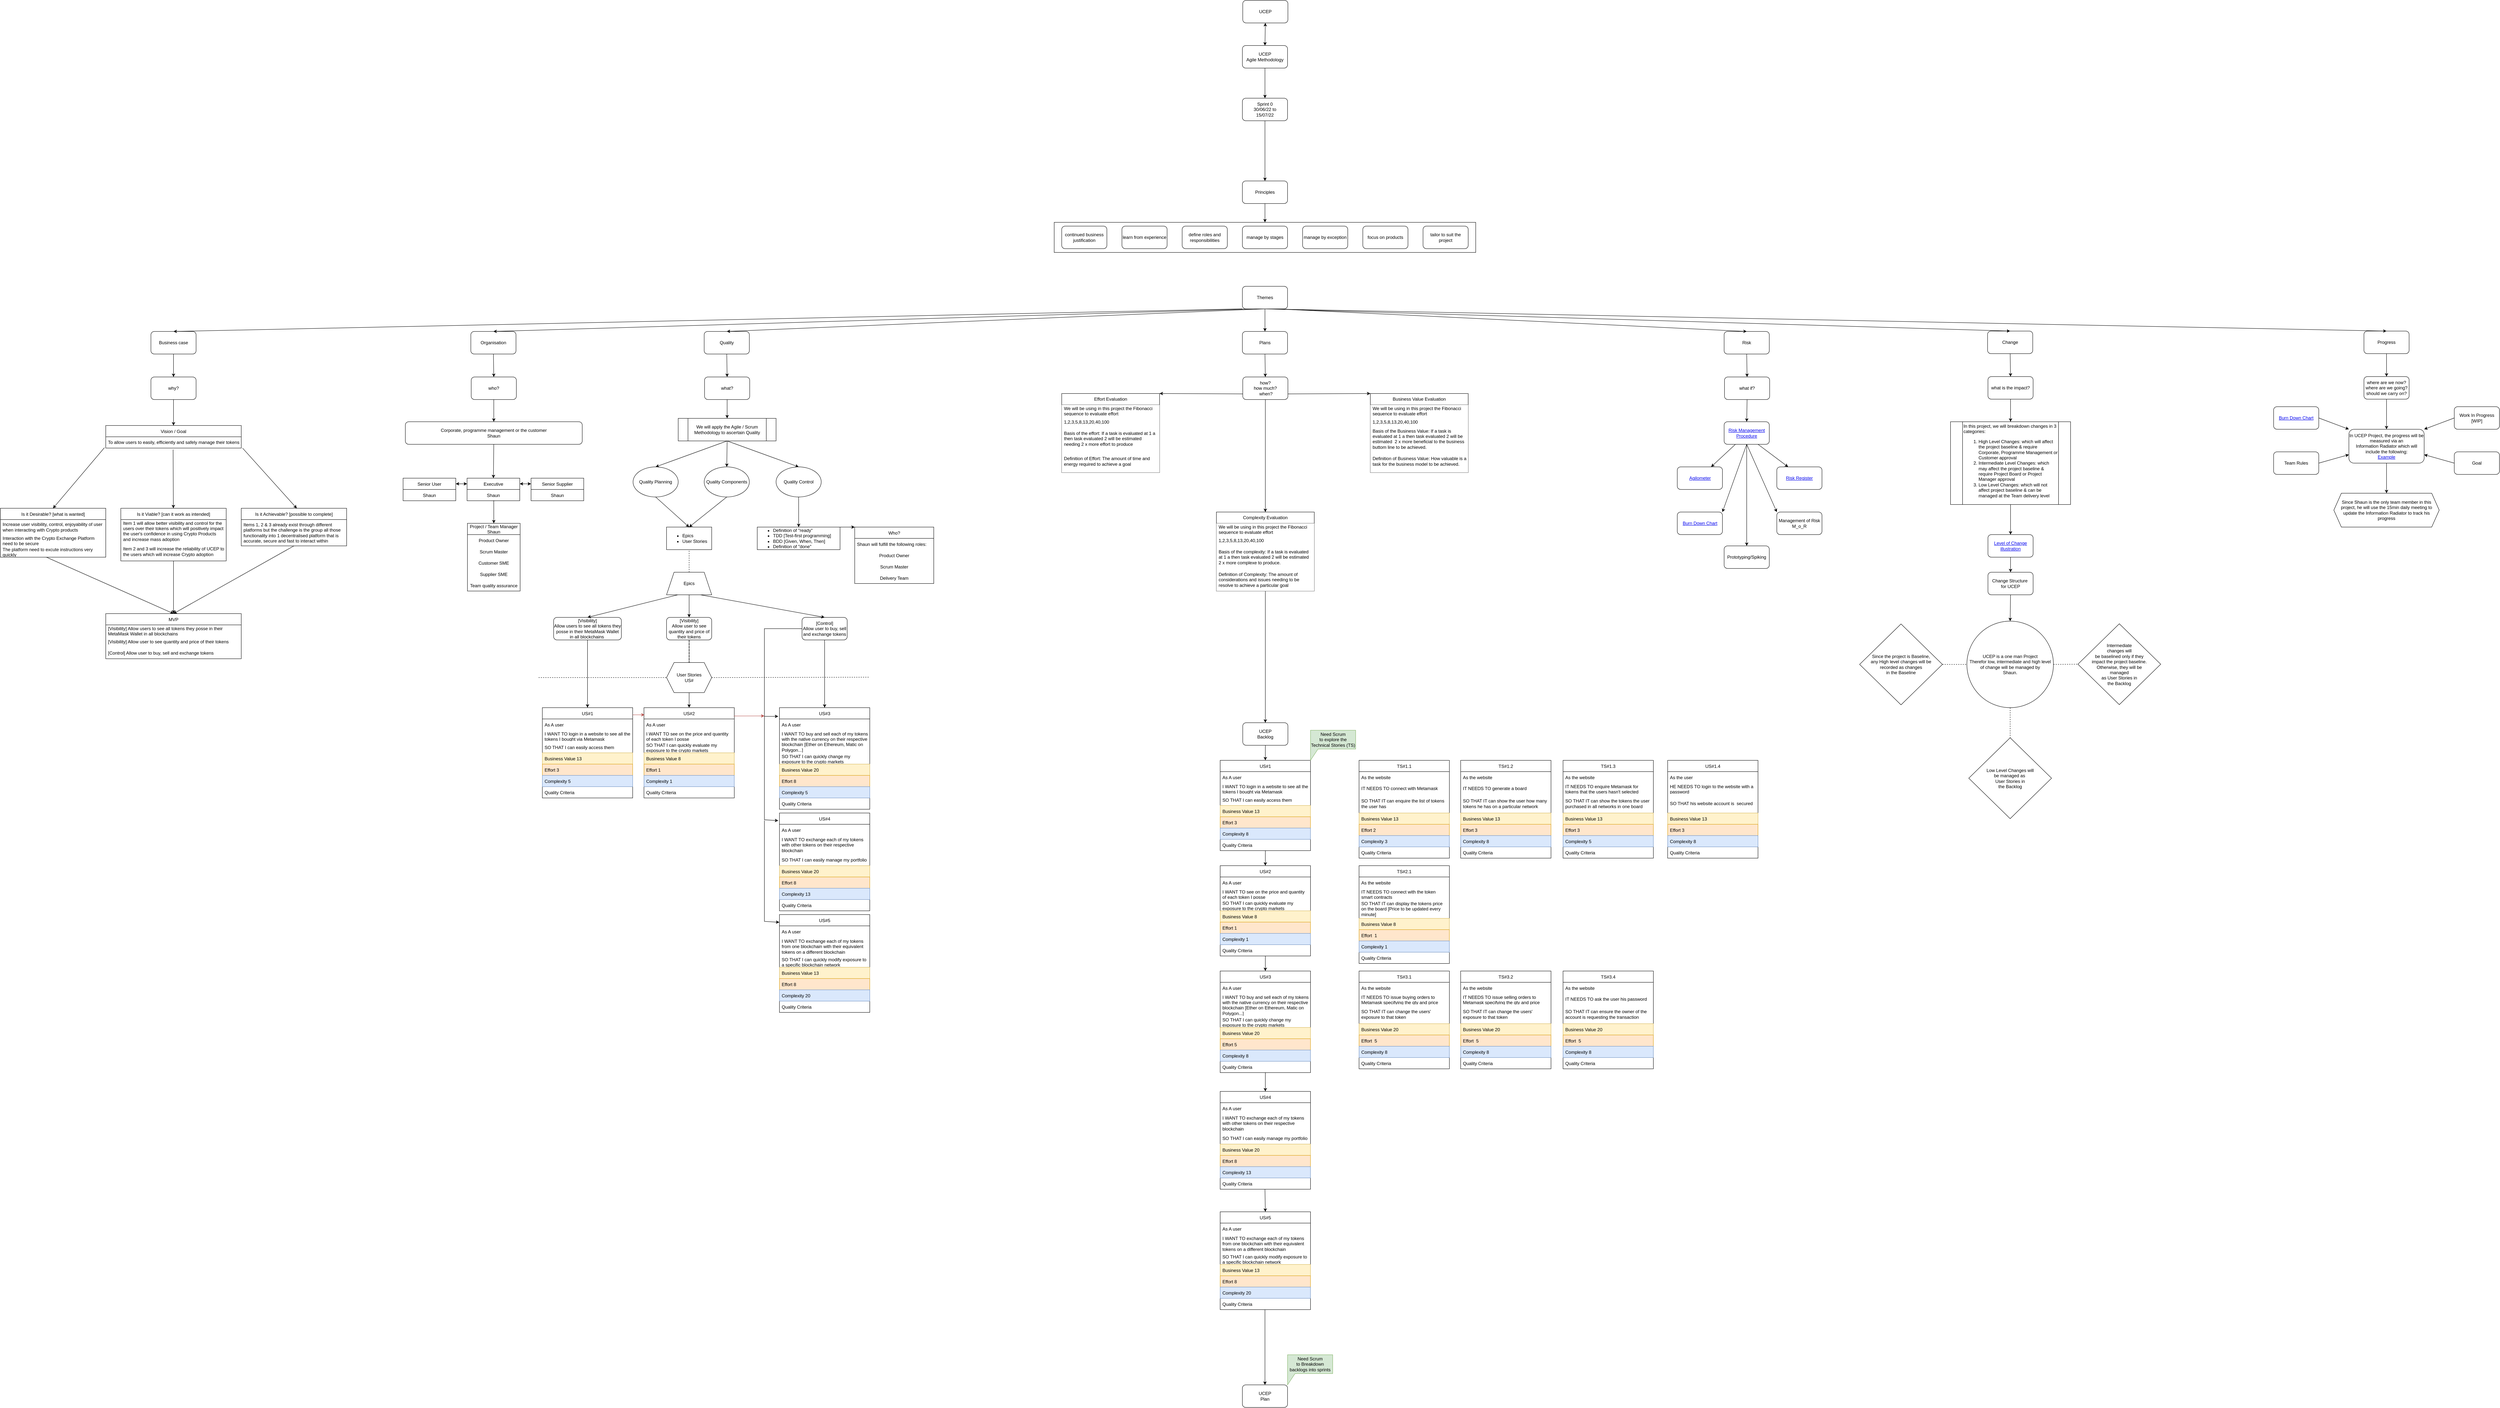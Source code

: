 <mxfile version="20.1.1" type="github">
  <diagram id="-xp2_UzYM689K54tnIvM" name="Page-1">
    <mxGraphModel dx="5073" dy="2131" grid="1" gridSize="10" guides="1" tooltips="1" connect="1" arrows="1" fold="1" page="1" pageScale="1" pageWidth="850" pageHeight="1100" math="0" shadow="0">
      <root>
        <mxCell id="0" />
        <mxCell id="1" parent="0" />
        <mxCell id="k1PRUhjrjEu_5gplpjs3-7" value="" style="endArrow=classic;html=1;rounded=0;exitX=0.5;exitY=1;exitDx=0;exitDy=0;entryX=0.5;entryY=0;entryDx=0;entryDy=0;" parent="1" source="XtWTOUynfwI3D9E_zNgG-32" target="k1PRUhjrjEu_5gplpjs3-6" edge="1">
          <mxGeometry width="50" height="50" relative="1" as="geometry">
            <mxPoint x="-220" y="1630" as="sourcePoint" />
            <mxPoint x="-170" y="1580" as="targetPoint" />
          </mxGeometry>
        </mxCell>
        <mxCell id="vRdH5xnazJ3HthhxBtj9-31" value="" style="endArrow=classic;html=1;rounded=0;exitX=0.5;exitY=1;exitDx=0;exitDy=0;" parent="1" source="vRdH5xnazJ3HthhxBtj9-3" target="vRdH5xnazJ3HthhxBtj9-25" edge="1">
          <mxGeometry width="50" height="50" relative="1" as="geometry">
            <mxPoint x="-1450" y="1800" as="sourcePoint" />
            <mxPoint x="-1400" y="1750" as="targetPoint" />
          </mxGeometry>
        </mxCell>
        <mxCell id="XtWTOUynfwI3D9E_zNgG-14" value="" style="rounded=0;whiteSpace=wrap;html=1;" parent="1" vertex="1">
          <mxGeometry x="-560" y="630" width="1120" height="80" as="geometry" />
        </mxCell>
        <mxCell id="XtWTOUynfwI3D9E_zNgG-5" value="Sprint 0&lt;br&gt;30/06/22 to&lt;br&gt;15/07/22" style="rounded=1;whiteSpace=wrap;html=1;" parent="1" vertex="1">
          <mxGeometry x="-60" y="300" width="120" height="60" as="geometry" />
        </mxCell>
        <mxCell id="XtWTOUynfwI3D9E_zNgG-6" value="Principles" style="rounded=1;whiteSpace=wrap;html=1;" parent="1" vertex="1">
          <mxGeometry x="-60" y="520" width="120" height="60" as="geometry" />
        </mxCell>
        <mxCell id="XtWTOUynfwI3D9E_zNgG-7" value="continued business justification" style="rounded=1;whiteSpace=wrap;html=1;" parent="1" vertex="1">
          <mxGeometry x="-540" y="640" width="120" height="60" as="geometry" />
        </mxCell>
        <mxCell id="XtWTOUynfwI3D9E_zNgG-8" value="learn from experience" style="rounded=1;whiteSpace=wrap;html=1;" parent="1" vertex="1">
          <mxGeometry x="-380" y="640" width="120" height="60" as="geometry" />
        </mxCell>
        <mxCell id="XtWTOUynfwI3D9E_zNgG-9" value="define roles and responsibilities" style="rounded=1;whiteSpace=wrap;html=1;" parent="1" vertex="1">
          <mxGeometry x="-220" y="640" width="120" height="60" as="geometry" />
        </mxCell>
        <mxCell id="XtWTOUynfwI3D9E_zNgG-10" value="manage by stages" style="rounded=1;whiteSpace=wrap;html=1;" parent="1" vertex="1">
          <mxGeometry x="-60" y="640" width="120" height="60" as="geometry" />
        </mxCell>
        <mxCell id="XtWTOUynfwI3D9E_zNgG-11" value="manage by exception" style="rounded=1;whiteSpace=wrap;html=1;" parent="1" vertex="1">
          <mxGeometry x="100" y="640" width="120" height="60" as="geometry" />
        </mxCell>
        <mxCell id="XtWTOUynfwI3D9E_zNgG-12" value="focus on products" style="rounded=1;whiteSpace=wrap;html=1;" parent="1" vertex="1">
          <mxGeometry x="260" y="640" width="120" height="60" as="geometry" />
        </mxCell>
        <mxCell id="XtWTOUynfwI3D9E_zNgG-13" value="tailor to suit the project" style="rounded=1;whiteSpace=wrap;html=1;" parent="1" vertex="1">
          <mxGeometry x="420" y="640" width="120" height="60" as="geometry" />
        </mxCell>
        <mxCell id="XtWTOUynfwI3D9E_zNgG-15" value="" style="endArrow=classic;html=1;rounded=0;entryX=0.5;entryY=0;entryDx=0;entryDy=0;exitX=0.5;exitY=1;exitDx=0;exitDy=0;" parent="1" source="XtWTOUynfwI3D9E_zNgG-6" target="XtWTOUynfwI3D9E_zNgG-14" edge="1">
          <mxGeometry width="50" height="50" relative="1" as="geometry">
            <mxPoint x="-320" y="530" as="sourcePoint" />
            <mxPoint x="-270" y="480" as="targetPoint" />
          </mxGeometry>
        </mxCell>
        <mxCell id="XtWTOUynfwI3D9E_zNgG-17" value="Themes" style="rounded=1;whiteSpace=wrap;html=1;" parent="1" vertex="1">
          <mxGeometry x="-60" y="800" width="120" height="60" as="geometry" />
        </mxCell>
        <mxCell id="XtWTOUynfwI3D9E_zNgG-18" value="Business case" style="rounded=1;whiteSpace=wrap;html=1;" parent="1" vertex="1">
          <mxGeometry x="-2960" y="920" width="120" height="60" as="geometry" />
        </mxCell>
        <mxCell id="XtWTOUynfwI3D9E_zNgG-19" value="Organisation" style="rounded=1;whiteSpace=wrap;html=1;" parent="1" vertex="1">
          <mxGeometry x="-2110" y="920" width="120" height="60" as="geometry" />
        </mxCell>
        <mxCell id="XtWTOUynfwI3D9E_zNgG-20" value="Quality" style="rounded=1;whiteSpace=wrap;html=1;" parent="1" vertex="1">
          <mxGeometry x="-1490" y="920" width="120" height="60" as="geometry" />
        </mxCell>
        <mxCell id="XtWTOUynfwI3D9E_zNgG-21" value="Plans" style="rounded=1;whiteSpace=wrap;html=1;" parent="1" vertex="1">
          <mxGeometry x="-60" y="920" width="120" height="60" as="geometry" />
        </mxCell>
        <mxCell id="XtWTOUynfwI3D9E_zNgG-22" value="Risk" style="rounded=1;whiteSpace=wrap;html=1;" parent="1" vertex="1">
          <mxGeometry x="1220" y="920" width="120" height="60" as="geometry" />
        </mxCell>
        <mxCell id="XtWTOUynfwI3D9E_zNgG-23" value="Change" style="rounded=1;whiteSpace=wrap;html=1;" parent="1" vertex="1">
          <mxGeometry x="1920" y="919" width="120" height="60" as="geometry" />
        </mxCell>
        <mxCell id="XtWTOUynfwI3D9E_zNgG-24" value="Progress" style="rounded=1;whiteSpace=wrap;html=1;" parent="1" vertex="1">
          <mxGeometry x="2920" y="919" width="120" height="60" as="geometry" />
        </mxCell>
        <mxCell id="XtWTOUynfwI3D9E_zNgG-25" value="Is it Desirable? [what is wanted]" style="swimlane;fontStyle=0;childLayout=stackLayout;horizontal=1;startSize=30;horizontalStack=0;resizeParent=1;resizeParentMax=0;resizeLast=0;collapsible=1;marginBottom=0;" parent="1" vertex="1">
          <mxGeometry x="-3360" y="1390" width="280" height="130" as="geometry">
            <mxRectangle x="-1600" y="1160" width="210" height="30" as="alternateBounds" />
          </mxGeometry>
        </mxCell>
        <mxCell id="XtWTOUynfwI3D9E_zNgG-26" value="Increase user visibility, control, enjoyability of user when interacting with Crypto products " style="text;strokeColor=none;fillColor=none;align=left;verticalAlign=middle;spacingLeft=4;spacingRight=4;overflow=hidden;points=[[0,0.5],[1,0.5]];portConstraint=eastwest;rotatable=0;whiteSpace=wrap;" parent="XtWTOUynfwI3D9E_zNgG-25" vertex="1">
          <mxGeometry y="30" width="280" height="40" as="geometry" />
        </mxCell>
        <mxCell id="XtWTOUynfwI3D9E_zNgG-27" value="Interaction with the Crypto Exchange Platform need to be secure" style="text;strokeColor=none;fillColor=none;align=left;verticalAlign=middle;spacingLeft=4;spacingRight=4;overflow=hidden;points=[[0,0.5],[1,0.5]];portConstraint=eastwest;rotatable=0;whiteSpace=wrap;" parent="XtWTOUynfwI3D9E_zNgG-25" vertex="1">
          <mxGeometry y="70" width="280" height="30" as="geometry" />
        </mxCell>
        <mxCell id="XtWTOUynfwI3D9E_zNgG-28" value="The platform need to excute instructions very quickly" style="text;strokeColor=none;fillColor=none;align=left;verticalAlign=middle;spacingLeft=4;spacingRight=4;overflow=hidden;points=[[0,0.5],[1,0.5]];portConstraint=eastwest;rotatable=0;whiteSpace=wrap;" parent="XtWTOUynfwI3D9E_zNgG-25" vertex="1">
          <mxGeometry y="100" width="280" height="30" as="geometry" />
        </mxCell>
        <mxCell id="XtWTOUynfwI3D9E_zNgG-29" value="why?" style="rounded=1;whiteSpace=wrap;html=1;" parent="1" vertex="1">
          <mxGeometry x="-2960" y="1041" width="120" height="60" as="geometry" />
        </mxCell>
        <mxCell id="XtWTOUynfwI3D9E_zNgG-30" value="who?" style="rounded=1;whiteSpace=wrap;html=1;" parent="1" vertex="1">
          <mxGeometry x="-2109" y="1041" width="120" height="60" as="geometry" />
        </mxCell>
        <mxCell id="XtWTOUynfwI3D9E_zNgG-31" value="what?" style="rounded=1;whiteSpace=wrap;html=1;" parent="1" vertex="1">
          <mxGeometry x="-1489" y="1041" width="120" height="60" as="geometry" />
        </mxCell>
        <mxCell id="XtWTOUynfwI3D9E_zNgG-32" value="how? &lt;br&gt;how much?&lt;br&gt;&amp;nbsp;when?" style="rounded=1;whiteSpace=wrap;html=1;" parent="1" vertex="1">
          <mxGeometry x="-59" y="1041" width="120" height="60" as="geometry" />
        </mxCell>
        <mxCell id="XtWTOUynfwI3D9E_zNgG-33" value="what if?" style="rounded=1;whiteSpace=wrap;html=1;" parent="1" vertex="1">
          <mxGeometry x="1221" y="1041" width="120" height="60" as="geometry" />
        </mxCell>
        <mxCell id="XtWTOUynfwI3D9E_zNgG-34" value="what is the impact?" style="rounded=1;whiteSpace=wrap;html=1;" parent="1" vertex="1">
          <mxGeometry x="1921" y="1040" width="120" height="60" as="geometry" />
        </mxCell>
        <mxCell id="XtWTOUynfwI3D9E_zNgG-35" value="where are we now?&lt;br&gt;where are we going?&lt;br&gt;should we carry on?" style="rounded=1;whiteSpace=wrap;html=1;" parent="1" vertex="1">
          <mxGeometry x="2920" y="1040" width="120" height="60" as="geometry" />
        </mxCell>
        <mxCell id="XtWTOUynfwI3D9E_zNgG-36" value="Is it Viable? [can it work as intended]" style="swimlane;fontStyle=0;childLayout=stackLayout;horizontal=1;startSize=30;horizontalStack=0;resizeParent=1;resizeParentMax=0;resizeLast=0;collapsible=1;marginBottom=0;" parent="1" vertex="1">
          <mxGeometry x="-3040" y="1390" width="280" height="140" as="geometry">
            <mxRectangle x="-1280" y="1160" width="240" height="30" as="alternateBounds" />
          </mxGeometry>
        </mxCell>
        <mxCell id="XtWTOUynfwI3D9E_zNgG-37" value="Item 1 will allow better visibility and control for the users over their tokens which will positively impact the user&#39;s confidence in using Crypto Products and increase mass adoption" style="text;strokeColor=none;fillColor=none;align=left;verticalAlign=middle;spacingLeft=4;spacingRight=4;overflow=hidden;points=[[0,0.5],[1,0.5]];portConstraint=eastwest;rotatable=0;whiteSpace=wrap;" parent="XtWTOUynfwI3D9E_zNgG-36" vertex="1">
          <mxGeometry y="30" width="280" height="60" as="geometry" />
        </mxCell>
        <mxCell id="XtWTOUynfwI3D9E_zNgG-38" value="Item 2 and 3 will increase the reliability of UCEP to the users which will increase Crypto adoption" style="text;strokeColor=none;fillColor=none;align=left;verticalAlign=middle;spacingLeft=4;spacingRight=4;overflow=hidden;points=[[0,0.5],[1,0.5]];portConstraint=eastwest;rotatable=0;whiteSpace=wrap;" parent="XtWTOUynfwI3D9E_zNgG-36" vertex="1">
          <mxGeometry y="90" width="280" height="50" as="geometry" />
        </mxCell>
        <mxCell id="XtWTOUynfwI3D9E_zNgG-40" value="Is it Achievable? [possible to complete]" style="swimlane;fontStyle=0;childLayout=stackLayout;horizontal=1;startSize=30;horizontalStack=0;resizeParent=1;resizeParentMax=0;resizeLast=0;collapsible=1;marginBottom=0;" parent="1" vertex="1">
          <mxGeometry x="-2720" y="1390" width="280" height="100" as="geometry">
            <mxRectangle x="-960" y="1160" width="250" height="30" as="alternateBounds" />
          </mxGeometry>
        </mxCell>
        <mxCell id="XtWTOUynfwI3D9E_zNgG-41" value="Items 1, 2 &amp; 3 already exist through different platforms but the challenge is the group all those functionality into 1 decentralised platform that is accurate, secure and fast to interact within " style="text;strokeColor=none;fillColor=none;align=left;verticalAlign=middle;spacingLeft=4;spacingRight=4;overflow=hidden;points=[[0,0.5],[1,0.5]];portConstraint=eastwest;rotatable=0;whiteSpace=wrap;" parent="XtWTOUynfwI3D9E_zNgG-40" vertex="1">
          <mxGeometry y="30" width="280" height="70" as="geometry" />
        </mxCell>
        <mxCell id="XtWTOUynfwI3D9E_zNgG-50" value="UCEP" style="rounded=1;whiteSpace=wrap;html=1;" parent="1" vertex="1">
          <mxGeometry x="-59" y="40" width="120" height="60" as="geometry" />
        </mxCell>
        <mxCell id="XtWTOUynfwI3D9E_zNgG-51" value="UCEP&lt;br&gt;Agile Methodology" style="rounded=1;whiteSpace=wrap;html=1;" parent="1" vertex="1">
          <mxGeometry x="-60" y="160" width="120" height="60" as="geometry" />
        </mxCell>
        <mxCell id="XtWTOUynfwI3D9E_zNgG-52" value="" style="endArrow=classic;html=1;rounded=0;entryX=0.5;entryY=0;entryDx=0;entryDy=0;exitX=0.5;exitY=1;exitDx=0;exitDy=0;" parent="1" source="XtWTOUynfwI3D9E_zNgG-51" target="XtWTOUynfwI3D9E_zNgG-5" edge="1">
          <mxGeometry width="50" height="50" relative="1" as="geometry">
            <mxPoint x="130" y="240" as="sourcePoint" />
            <mxPoint x="180" y="190" as="targetPoint" />
          </mxGeometry>
        </mxCell>
        <mxCell id="XtWTOUynfwI3D9E_zNgG-53" value="" style="endArrow=classic;startArrow=classic;html=1;rounded=0;entryX=0.5;entryY=1;entryDx=0;entryDy=0;exitX=0.5;exitY=0;exitDx=0;exitDy=0;" parent="1" source="XtWTOUynfwI3D9E_zNgG-51" target="XtWTOUynfwI3D9E_zNgG-50" edge="1">
          <mxGeometry width="50" height="50" relative="1" as="geometry">
            <mxPoint x="-120" y="150" as="sourcePoint" />
            <mxPoint x="-70" y="100" as="targetPoint" />
          </mxGeometry>
        </mxCell>
        <mxCell id="XtWTOUynfwI3D9E_zNgG-54" value="" style="endArrow=classic;html=1;rounded=0;exitX=0.5;exitY=1;exitDx=0;exitDy=0;" parent="1" source="XtWTOUynfwI3D9E_zNgG-5" target="XtWTOUynfwI3D9E_zNgG-6" edge="1">
          <mxGeometry width="50" height="50" relative="1" as="geometry">
            <mxPoint x="10" y="230.0" as="sourcePoint" />
            <mxPoint x="10" y="310.0" as="targetPoint" />
          </mxGeometry>
        </mxCell>
        <mxCell id="XtWTOUynfwI3D9E_zNgG-55" value="MVP" style="swimlane;fontStyle=0;childLayout=stackLayout;horizontal=1;startSize=30;horizontalStack=0;resizeParent=1;resizeParentMax=0;resizeLast=0;collapsible=1;marginBottom=0;" parent="1" vertex="1">
          <mxGeometry x="-3080" y="1670" width="360" height="120" as="geometry" />
        </mxCell>
        <mxCell id="iUvvFjzNi27CCmDbadeU-1" value="[Visibility] Allow users to see all tokens they posse in their MetaMask Wallet in all blockchains " style="text;strokeColor=none;fillColor=none;align=left;verticalAlign=middle;spacingLeft=4;spacingRight=4;overflow=hidden;points=[[0,0.5],[1,0.5]];portConstraint=eastwest;rotatable=0;whiteSpace=wrap;" parent="XtWTOUynfwI3D9E_zNgG-55" vertex="1">
          <mxGeometry y="30" width="360" height="30" as="geometry" />
        </mxCell>
        <mxCell id="iUvvFjzNi27CCmDbadeU-2" value="[Visibility] Allow user to see quantity and price of their tokens" style="text;strokeColor=none;fillColor=none;align=left;verticalAlign=middle;spacingLeft=4;spacingRight=4;overflow=hidden;points=[[0,0.5],[1,0.5]];portConstraint=eastwest;rotatable=0;whiteSpace=wrap;" parent="XtWTOUynfwI3D9E_zNgG-55" vertex="1">
          <mxGeometry y="60" width="360" height="30" as="geometry" />
        </mxCell>
        <mxCell id="iUvvFjzNi27CCmDbadeU-3" value="[Control] Allow user to buy, sell and exchange tokens" style="text;strokeColor=none;fillColor=none;align=left;verticalAlign=middle;spacingLeft=4;spacingRight=4;overflow=hidden;points=[[0,0.5],[1,0.5]];portConstraint=eastwest;rotatable=0;whiteSpace=wrap;" parent="XtWTOUynfwI3D9E_zNgG-55" vertex="1">
          <mxGeometry y="90" width="360" height="30" as="geometry" />
        </mxCell>
        <mxCell id="XtWTOUynfwI3D9E_zNgG-59" value="" style="endArrow=classic;html=1;rounded=0;entryX=0.5;entryY=0;entryDx=0;entryDy=0;exitX=-0.01;exitY=0.967;exitDx=0;exitDy=0;exitPerimeter=0;" parent="1" source="u2Ux1-ScnYIHnxnn0vt9-2" target="XtWTOUynfwI3D9E_zNgG-25" edge="1">
          <mxGeometry width="50" height="50" relative="1" as="geometry">
            <mxPoint x="-3160" y="1170" as="sourcePoint" />
            <mxPoint x="-3040" y="930" as="targetPoint" />
          </mxGeometry>
        </mxCell>
        <mxCell id="XtWTOUynfwI3D9E_zNgG-60" value="" style="endArrow=classic;html=1;rounded=0;exitX=0.497;exitY=1.124;exitDx=0;exitDy=0;exitPerimeter=0;" parent="1" source="u2Ux1-ScnYIHnxnn0vt9-2" target="XtWTOUynfwI3D9E_zNgG-36" edge="1">
          <mxGeometry width="50" height="50" relative="1" as="geometry">
            <mxPoint x="-2900" y="1280" as="sourcePoint" />
            <mxPoint x="-3210" y="1210" as="targetPoint" />
          </mxGeometry>
        </mxCell>
        <mxCell id="XtWTOUynfwI3D9E_zNgG-61" value="" style="endArrow=classic;html=1;rounded=0;entryX=0.527;entryY=0.001;entryDx=0;entryDy=0;entryPerimeter=0;exitX=1.01;exitY=1.006;exitDx=0;exitDy=0;exitPerimeter=0;" parent="1" source="u2Ux1-ScnYIHnxnn0vt9-2" target="XtWTOUynfwI3D9E_zNgG-40" edge="1">
          <mxGeometry width="50" height="50" relative="1" as="geometry">
            <mxPoint x="-2710" y="1240" as="sourcePoint" />
            <mxPoint x="-2890" y="1210" as="targetPoint" />
          </mxGeometry>
        </mxCell>
        <mxCell id="XtWTOUynfwI3D9E_zNgG-62" value="" style="endArrow=classic;html=1;rounded=0;entryX=0.5;entryY=0;entryDx=0;entryDy=0;exitX=0.438;exitY=1.006;exitDx=0;exitDy=0;exitPerimeter=0;" parent="1" source="XtWTOUynfwI3D9E_zNgG-28" target="XtWTOUynfwI3D9E_zNgG-55" edge="1">
          <mxGeometry width="50" height="50" relative="1" as="geometry">
            <mxPoint x="-3260" y="1420" as="sourcePoint" />
            <mxPoint x="-2880" y="1670" as="targetPoint" />
          </mxGeometry>
        </mxCell>
        <mxCell id="XtWTOUynfwI3D9E_zNgG-63" value="" style="endArrow=classic;html=1;rounded=0;entryX=0.5;entryY=0;entryDx=0;entryDy=0;exitX=0.5;exitY=1;exitDx=0;exitDy=0;" parent="1" source="XtWTOUynfwI3D9E_zNgG-36" target="XtWTOUynfwI3D9E_zNgG-55" edge="1">
          <mxGeometry width="50" height="50" relative="1" as="geometry">
            <mxPoint x="-2920" y="1430" as="sourcePoint" />
            <mxPoint x="-2890" y="1680" as="targetPoint" />
          </mxGeometry>
        </mxCell>
        <mxCell id="XtWTOUynfwI3D9E_zNgG-64" value="" style="endArrow=classic;html=1;rounded=0;exitX=0.5;exitY=1;exitDx=0;exitDy=0;entryX=0.5;entryY=0;entryDx=0;entryDy=0;" parent="1" source="XtWTOUynfwI3D9E_zNgG-40" target="XtWTOUynfwI3D9E_zNgG-55" edge="1">
          <mxGeometry width="50" height="50" relative="1" as="geometry">
            <mxPoint x="-2890" y="1540" as="sourcePoint" />
            <mxPoint x="-2830" y="1640" as="targetPoint" />
          </mxGeometry>
        </mxCell>
        <mxCell id="XtWTOUynfwI3D9E_zNgG-65" value="" style="endArrow=classic;html=1;rounded=0;entryX=0.5;entryY=0;entryDx=0;entryDy=0;exitX=0.5;exitY=1;exitDx=0;exitDy=0;" parent="1" source="XtWTOUynfwI3D9E_zNgG-18" target="XtWTOUynfwI3D9E_zNgG-29" edge="1">
          <mxGeometry width="50" height="50" relative="1" as="geometry">
            <mxPoint x="-3000" y="820" as="sourcePoint" />
            <mxPoint x="-2950" y="770" as="targetPoint" />
          </mxGeometry>
        </mxCell>
        <mxCell id="iUvvFjzNi27CCmDbadeU-4" value="" style="endArrow=classic;html=1;rounded=0;entryX=0.5;entryY=0;entryDx=0;entryDy=0;exitX=0;exitY=1;exitDx=0;exitDy=0;" parent="1" source="XtWTOUynfwI3D9E_zNgG-17" target="XtWTOUynfwI3D9E_zNgG-18" edge="1">
          <mxGeometry width="50" height="50" relative="1" as="geometry">
            <mxPoint x="-760" y="510" as="sourcePoint" />
            <mxPoint x="-710" y="460" as="targetPoint" />
          </mxGeometry>
        </mxCell>
        <mxCell id="iaCH7gc9dJWfAc2DTMmz-1" value="" style="endArrow=classic;html=1;rounded=0;entryX=0.5;entryY=0;entryDx=0;entryDy=0;exitX=0.25;exitY=1;exitDx=0;exitDy=0;" parent="1" source="XtWTOUynfwI3D9E_zNgG-17" target="XtWTOUynfwI3D9E_zNgG-19" edge="1">
          <mxGeometry width="50" height="50" relative="1" as="geometry">
            <mxPoint x="-550" y="1140" as="sourcePoint" />
            <mxPoint x="-500" y="1090" as="targetPoint" />
          </mxGeometry>
        </mxCell>
        <mxCell id="iaCH7gc9dJWfAc2DTMmz-2" value="" style="endArrow=classic;html=1;rounded=0;entryX=0.5;entryY=0;entryDx=0;entryDy=0;exitX=0.5;exitY=1;exitDx=0;exitDy=0;" parent="1" source="XtWTOUynfwI3D9E_zNgG-19" target="XtWTOUynfwI3D9E_zNgG-30" edge="1">
          <mxGeometry width="50" height="50" relative="1" as="geometry">
            <mxPoint x="-2050" y="990" as="sourcePoint" />
            <mxPoint x="-2240" y="980" as="targetPoint" />
          </mxGeometry>
        </mxCell>
        <mxCell id="iaCH7gc9dJWfAc2DTMmz-7" value="Senior User" style="swimlane;fontStyle=0;childLayout=stackLayout;horizontal=1;startSize=30;horizontalStack=0;resizeParent=1;resizeParentMax=0;resizeLast=0;collapsible=1;marginBottom=0;" parent="1" vertex="1">
          <mxGeometry x="-2290" y="1310" width="140" height="60" as="geometry" />
        </mxCell>
        <mxCell id="iaCH7gc9dJWfAc2DTMmz-8" value="Shaun" style="text;strokeColor=none;fillColor=none;align=center;verticalAlign=middle;spacingLeft=4;spacingRight=4;overflow=hidden;points=[[0,0.5],[1,0.5]];portConstraint=eastwest;rotatable=0;" parent="iaCH7gc9dJWfAc2DTMmz-7" vertex="1">
          <mxGeometry y="30" width="140" height="30" as="geometry" />
        </mxCell>
        <mxCell id="iaCH7gc9dJWfAc2DTMmz-11" value="Executive" style="swimlane;fontStyle=0;childLayout=stackLayout;horizontal=1;startSize=30;horizontalStack=0;resizeParent=1;resizeParentMax=0;resizeLast=0;collapsible=1;marginBottom=0;" parent="1" vertex="1">
          <mxGeometry x="-2120" y="1310" width="140" height="60" as="geometry" />
        </mxCell>
        <mxCell id="iaCH7gc9dJWfAc2DTMmz-12" value="Shaun" style="text;strokeColor=none;fillColor=none;align=center;verticalAlign=middle;spacingLeft=4;spacingRight=4;overflow=hidden;points=[[0,0.5],[1,0.5]];portConstraint=eastwest;rotatable=0;" parent="iaCH7gc9dJWfAc2DTMmz-11" vertex="1">
          <mxGeometry y="30" width="140" height="30" as="geometry" />
        </mxCell>
        <mxCell id="iaCH7gc9dJWfAc2DTMmz-13" value="Senior Supplier" style="swimlane;fontStyle=0;childLayout=stackLayout;horizontal=1;startSize=30;horizontalStack=0;resizeParent=1;resizeParentMax=0;resizeLast=0;collapsible=1;marginBottom=0;" parent="1" vertex="1">
          <mxGeometry x="-1950" y="1310" width="140" height="60" as="geometry" />
        </mxCell>
        <mxCell id="iaCH7gc9dJWfAc2DTMmz-14" value="Shaun" style="text;strokeColor=none;fillColor=none;align=center;verticalAlign=middle;spacingLeft=4;spacingRight=4;overflow=hidden;points=[[0,0.5],[1,0.5]];portConstraint=eastwest;rotatable=0;" parent="iaCH7gc9dJWfAc2DTMmz-13" vertex="1">
          <mxGeometry y="30" width="140" height="30" as="geometry" />
        </mxCell>
        <mxCell id="iaCH7gc9dJWfAc2DTMmz-15" value="Project / Team Manager&#xa;Shaun" style="swimlane;fontStyle=0;childLayout=stackLayout;horizontal=1;startSize=30;horizontalStack=0;resizeParent=1;resizeParentMax=0;resizeLast=0;collapsible=1;marginBottom=0;" parent="1" vertex="1">
          <mxGeometry x="-2119" y="1430" width="140" height="180" as="geometry" />
        </mxCell>
        <mxCell id="Typ8SdLC9rbJ4DN7pZdF-2" value="Product Owner" style="text;strokeColor=none;fillColor=none;align=center;verticalAlign=middle;spacingLeft=4;spacingRight=4;overflow=hidden;points=[[0,0.5],[1,0.5]];portConstraint=eastwest;rotatable=0;" parent="iaCH7gc9dJWfAc2DTMmz-15" vertex="1">
          <mxGeometry y="30" width="140" height="30" as="geometry" />
        </mxCell>
        <mxCell id="iaCH7gc9dJWfAc2DTMmz-18" value="Scrum Master" style="text;strokeColor=none;fillColor=none;align=center;verticalAlign=middle;spacingLeft=4;spacingRight=4;overflow=hidden;points=[[0,0.5],[1,0.5]];portConstraint=eastwest;rotatable=0;" parent="iaCH7gc9dJWfAc2DTMmz-15" vertex="1">
          <mxGeometry y="60" width="140" height="30" as="geometry" />
        </mxCell>
        <mxCell id="iaCH7gc9dJWfAc2DTMmz-16" value="Customer SME" style="text;strokeColor=none;fillColor=none;align=center;verticalAlign=middle;spacingLeft=4;spacingRight=4;overflow=hidden;points=[[0,0.5],[1,0.5]];portConstraint=eastwest;rotatable=0;" parent="iaCH7gc9dJWfAc2DTMmz-15" vertex="1">
          <mxGeometry y="90" width="140" height="30" as="geometry" />
        </mxCell>
        <mxCell id="iaCH7gc9dJWfAc2DTMmz-17" value="Supplier SME" style="text;strokeColor=none;fillColor=none;align=center;verticalAlign=middle;spacingLeft=4;spacingRight=4;overflow=hidden;points=[[0,0.5],[1,0.5]];portConstraint=eastwest;rotatable=0;" parent="iaCH7gc9dJWfAc2DTMmz-15" vertex="1">
          <mxGeometry y="120" width="140" height="30" as="geometry" />
        </mxCell>
        <mxCell id="Typ8SdLC9rbJ4DN7pZdF-1" value="Team quality assurance" style="text;strokeColor=none;fillColor=none;align=center;verticalAlign=middle;spacingLeft=4;spacingRight=4;overflow=hidden;points=[[0,0.5],[1,0.5]];portConstraint=eastwest;rotatable=0;" parent="iaCH7gc9dJWfAc2DTMmz-15" vertex="1">
          <mxGeometry y="150" width="140" height="30" as="geometry" />
        </mxCell>
        <mxCell id="iaCH7gc9dJWfAc2DTMmz-22" value="" style="endArrow=classic;html=1;rounded=0;entryX=0.5;entryY=0;entryDx=0;entryDy=0;exitX=0.507;exitY=0.967;exitDx=0;exitDy=0;exitPerimeter=0;" parent="1" source="iaCH7gc9dJWfAc2DTMmz-12" target="iaCH7gc9dJWfAc2DTMmz-15" edge="1">
          <mxGeometry width="50" height="50" relative="1" as="geometry">
            <mxPoint x="-2590" y="1430" as="sourcePoint" />
            <mxPoint x="-2050" y="1430" as="targetPoint" />
          </mxGeometry>
        </mxCell>
        <mxCell id="iaCH7gc9dJWfAc2DTMmz-23" value="" style="endArrow=classic;startArrow=classic;html=1;rounded=0;entryX=0;entryY=0.25;entryDx=0;entryDy=0;exitX=1;exitY=0.25;exitDx=0;exitDy=0;" parent="1" source="iaCH7gc9dJWfAc2DTMmz-7" target="iaCH7gc9dJWfAc2DTMmz-11" edge="1">
          <mxGeometry width="50" height="50" relative="1" as="geometry">
            <mxPoint x="-2410" y="1450" as="sourcePoint" />
            <mxPoint x="-2360" y="1400" as="targetPoint" />
          </mxGeometry>
        </mxCell>
        <mxCell id="iaCH7gc9dJWfAc2DTMmz-24" value="" style="endArrow=classic;startArrow=classic;html=1;rounded=0;entryX=0;entryY=0.25;entryDx=0;entryDy=0;exitX=1;exitY=0.25;exitDx=0;exitDy=0;" parent="1" source="iaCH7gc9dJWfAc2DTMmz-11" target="iaCH7gc9dJWfAc2DTMmz-13" edge="1">
          <mxGeometry width="50" height="50" relative="1" as="geometry">
            <mxPoint x="-2430" y="1460" as="sourcePoint" />
            <mxPoint x="-2380" y="1410" as="targetPoint" />
          </mxGeometry>
        </mxCell>
        <mxCell id="iaCH7gc9dJWfAc2DTMmz-25" value="Corporate, programme management or the customer&lt;br&gt;Shaun" style="rounded=1;whiteSpace=wrap;html=1;" parent="1" vertex="1">
          <mxGeometry x="-2284" y="1160" width="470" height="60" as="geometry" />
        </mxCell>
        <mxCell id="iaCH7gc9dJWfAc2DTMmz-26" value="" style="endArrow=classic;html=1;rounded=0;entryX=0.5;entryY=0;entryDx=0;entryDy=0;exitX=0.5;exitY=1;exitDx=0;exitDy=0;" parent="1" source="XtWTOUynfwI3D9E_zNgG-30" target="iaCH7gc9dJWfAc2DTMmz-25" edge="1">
          <mxGeometry width="50" height="50" relative="1" as="geometry">
            <mxPoint x="-2290" y="1100" as="sourcePoint" />
            <mxPoint x="-2240" y="1050" as="targetPoint" />
          </mxGeometry>
        </mxCell>
        <mxCell id="iaCH7gc9dJWfAc2DTMmz-27" value="" style="endArrow=classic;html=1;rounded=0;entryX=0.5;entryY=0;entryDx=0;entryDy=0;exitX=0.5;exitY=1;exitDx=0;exitDy=0;" parent="1" source="iaCH7gc9dJWfAc2DTMmz-25" target="iaCH7gc9dJWfAc2DTMmz-11" edge="1">
          <mxGeometry width="50" height="50" relative="1" as="geometry">
            <mxPoint x="-2240" y="1300" as="sourcePoint" />
            <mxPoint x="-2190" y="1250" as="targetPoint" />
          </mxGeometry>
        </mxCell>
        <mxCell id="Typ8SdLC9rbJ4DN7pZdF-3" value="" style="endArrow=classic;html=1;rounded=0;entryX=0.5;entryY=0;entryDx=0;entryDy=0;exitX=0.5;exitY=1;exitDx=0;exitDy=0;" parent="1" source="XtWTOUynfwI3D9E_zNgG-20" target="XtWTOUynfwI3D9E_zNgG-31" edge="1">
          <mxGeometry width="50" height="50" relative="1" as="geometry">
            <mxPoint x="-1620" y="1060" as="sourcePoint" />
            <mxPoint x="-1570" y="1010" as="targetPoint" />
          </mxGeometry>
        </mxCell>
        <mxCell id="Typ8SdLC9rbJ4DN7pZdF-4" value="" style="endArrow=classic;html=1;rounded=0;entryX=0.5;entryY=0;entryDx=0;entryDy=0;exitX=0.5;exitY=1;exitDx=0;exitDy=0;" parent="1" source="XtWTOUynfwI3D9E_zNgG-17" target="XtWTOUynfwI3D9E_zNgG-20" edge="1">
          <mxGeometry width="50" height="50" relative="1" as="geometry">
            <mxPoint x="-300" y="950" as="sourcePoint" />
            <mxPoint x="-250" y="900" as="targetPoint" />
          </mxGeometry>
        </mxCell>
        <mxCell id="Typ8SdLC9rbJ4DN7pZdF-5" value="We will apply the Agile / Scrum Methodology to ascertain Quality" style="shape=process;whiteSpace=wrap;html=1;backgroundOutline=1;" parent="1" vertex="1">
          <mxGeometry x="-1559" y="1151" width="260" height="60" as="geometry" />
        </mxCell>
        <mxCell id="Typ8SdLC9rbJ4DN7pZdF-6" value="" style="endArrow=classic;html=1;rounded=0;entryX=0.5;entryY=0;entryDx=0;entryDy=0;exitX=0.5;exitY=1;exitDx=0;exitDy=0;" parent="1" source="XtWTOUynfwI3D9E_zNgG-31" target="Typ8SdLC9rbJ4DN7pZdF-5" edge="1">
          <mxGeometry width="50" height="50" relative="1" as="geometry">
            <mxPoint x="-1720" y="1040" as="sourcePoint" />
            <mxPoint x="-1670" y="990" as="targetPoint" />
          </mxGeometry>
        </mxCell>
        <mxCell id="Typ8SdLC9rbJ4DN7pZdF-11" value="Quality Planning" style="ellipse;whiteSpace=wrap;html=1;" parent="1" vertex="1">
          <mxGeometry x="-1679" y="1280" width="120" height="80" as="geometry" />
        </mxCell>
        <mxCell id="Typ8SdLC9rbJ4DN7pZdF-12" value="Quality Components" style="ellipse;whiteSpace=wrap;html=1;" parent="1" vertex="1">
          <mxGeometry x="-1490" y="1280" width="120" height="80" as="geometry" />
        </mxCell>
        <mxCell id="Typ8SdLC9rbJ4DN7pZdF-13" value="Quality Control" style="ellipse;whiteSpace=wrap;html=1;" parent="1" vertex="1">
          <mxGeometry x="-1299" y="1280" width="120" height="80" as="geometry" />
        </mxCell>
        <mxCell id="Typ8SdLC9rbJ4DN7pZdF-14" value="" style="endArrow=classic;html=1;rounded=0;entryX=0.5;entryY=0;entryDx=0;entryDy=0;exitX=0.5;exitY=1;exitDx=0;exitDy=0;" parent="1" source="Typ8SdLC9rbJ4DN7pZdF-5" target="Typ8SdLC9rbJ4DN7pZdF-11" edge="1">
          <mxGeometry width="50" height="50" relative="1" as="geometry">
            <mxPoint x="-1530" y="1280" as="sourcePoint" />
            <mxPoint x="-1480" y="1230" as="targetPoint" />
          </mxGeometry>
        </mxCell>
        <mxCell id="Typ8SdLC9rbJ4DN7pZdF-15" value="" style="endArrow=classic;html=1;rounded=0;exitX=0.5;exitY=1;exitDx=0;exitDy=0;entryX=0.5;entryY=0;entryDx=0;entryDy=0;" parent="1" source="Typ8SdLC9rbJ4DN7pZdF-5" target="Typ8SdLC9rbJ4DN7pZdF-12" edge="1">
          <mxGeometry width="50" height="50" relative="1" as="geometry">
            <mxPoint x="-1350" y="1280" as="sourcePoint" />
            <mxPoint x="-1300" y="1230" as="targetPoint" />
          </mxGeometry>
        </mxCell>
        <mxCell id="Typ8SdLC9rbJ4DN7pZdF-16" value="" style="endArrow=classic;html=1;rounded=0;exitX=0.5;exitY=1;exitDx=0;exitDy=0;entryX=0.5;entryY=0;entryDx=0;entryDy=0;" parent="1" source="Typ8SdLC9rbJ4DN7pZdF-5" target="Typ8SdLC9rbJ4DN7pZdF-13" edge="1">
          <mxGeometry width="50" height="50" relative="1" as="geometry">
            <mxPoint x="-1419" y="1221" as="sourcePoint" />
            <mxPoint x="-1420" y="1290" as="targetPoint" />
          </mxGeometry>
        </mxCell>
        <mxCell id="Typ8SdLC9rbJ4DN7pZdF-17" value="&lt;blockquote style=&quot;margin: 0 0 0 40px; border: none; padding: 0px;&quot;&gt;&lt;/blockquote&gt;&lt;ul&gt;&lt;li&gt;&lt;span style=&quot;background-color: initial;&quot;&gt;Epics&lt;/span&gt;&lt;/li&gt;&lt;li&gt;&lt;span style=&quot;background-color: initial;&quot;&gt;User Stories&lt;/span&gt;&lt;/li&gt;&lt;/ul&gt;" style="rounded=0;whiteSpace=wrap;html=1;align=left;" parent="1" vertex="1">
          <mxGeometry x="-1590" y="1440" width="120" height="60" as="geometry" />
        </mxCell>
        <mxCell id="Typ8SdLC9rbJ4DN7pZdF-18" value="&lt;blockquote style=&quot;margin: 0 0 0 40px; border: none; padding: 0px;&quot;&gt;&lt;/blockquote&gt;&lt;ul&gt;&lt;li&gt;Definition of &quot;ready&quot;&lt;/li&gt;&lt;li&gt;TDD [Test-first programming]&lt;/li&gt;&lt;li&gt;BDD [Given, When, Then]&lt;/li&gt;&lt;li&gt;Definition of &quot;done&quot;&lt;/li&gt;&lt;/ul&gt;" style="rounded=0;whiteSpace=wrap;html=1;align=left;" parent="1" vertex="1">
          <mxGeometry x="-1349" y="1440" width="220" height="60" as="geometry" />
        </mxCell>
        <mxCell id="Typ8SdLC9rbJ4DN7pZdF-19" value="" style="endArrow=classic;html=1;rounded=0;exitX=0.5;exitY=1;exitDx=0;exitDy=0;entryX=0.5;entryY=0;entryDx=0;entryDy=0;" parent="1" source="Typ8SdLC9rbJ4DN7pZdF-11" target="Typ8SdLC9rbJ4DN7pZdF-17" edge="1">
          <mxGeometry width="50" height="50" relative="1" as="geometry">
            <mxPoint x="-1720" y="1490" as="sourcePoint" />
            <mxPoint x="-1550" y="1440" as="targetPoint" />
          </mxGeometry>
        </mxCell>
        <mxCell id="Typ8SdLC9rbJ4DN7pZdF-20" value="" style="endArrow=classic;html=1;rounded=0;exitX=0.5;exitY=1;exitDx=0;exitDy=0;entryX=0.5;entryY=0;entryDx=0;entryDy=0;" parent="1" source="Typ8SdLC9rbJ4DN7pZdF-12" target="Typ8SdLC9rbJ4DN7pZdF-17" edge="1">
          <mxGeometry width="50" height="50" relative="1" as="geometry">
            <mxPoint x="-1609" y="1370" as="sourcePoint" />
            <mxPoint x="-1540" y="1450" as="targetPoint" />
          </mxGeometry>
        </mxCell>
        <mxCell id="Typ8SdLC9rbJ4DN7pZdF-21" value="" style="endArrow=classic;html=1;rounded=0;exitX=0.5;exitY=1;exitDx=0;exitDy=0;entryX=0.5;entryY=0;entryDx=0;entryDy=0;" parent="1" source="Typ8SdLC9rbJ4DN7pZdF-13" target="Typ8SdLC9rbJ4DN7pZdF-18" edge="1">
          <mxGeometry width="50" height="50" relative="1" as="geometry">
            <mxPoint x="-1420" y="1370" as="sourcePoint" />
            <mxPoint x="-1520" y="1450" as="targetPoint" />
          </mxGeometry>
        </mxCell>
        <mxCell id="vRdH5xnazJ3HthhxBtj9-2" value="&lt;span style=&quot;text-align: left;&quot;&gt;[Visibility] &lt;br&gt;Allow users to see all tokens they posse in their MetaMask Wallet in all blockchains&amp;nbsp;&lt;/span&gt;" style="rounded=1;whiteSpace=wrap;html=1;" parent="1" vertex="1">
          <mxGeometry x="-1890" y="1680" width="180" height="60" as="geometry" />
        </mxCell>
        <mxCell id="vRdH5xnazJ3HthhxBtj9-3" value="&lt;span style=&quot;text-align: left;&quot;&gt;[Visibility] &lt;br&gt;Allow user to see quantity and price of their tokens&lt;/span&gt;" style="rounded=1;whiteSpace=wrap;html=1;" parent="1" vertex="1">
          <mxGeometry x="-1590" y="1680" width="120" height="60" as="geometry" />
        </mxCell>
        <mxCell id="vRdH5xnazJ3HthhxBtj9-4" value="&lt;span style=&quot;text-align: left;&quot;&gt;[Control] &lt;br&gt;Allow user to buy, sell and exchange tokens&lt;/span&gt;" style="rounded=1;whiteSpace=wrap;html=1;" parent="1" vertex="1">
          <mxGeometry x="-1230" y="1680" width="120" height="60" as="geometry" />
        </mxCell>
        <mxCell id="vRdH5xnazJ3HthhxBtj9-7" value="Epics" style="shape=trapezoid;perimeter=trapezoidPerimeter;whiteSpace=wrap;html=1;fixedSize=1;" parent="1" vertex="1">
          <mxGeometry x="-1590" y="1560" width="120" height="60" as="geometry" />
        </mxCell>
        <mxCell id="vRdH5xnazJ3HthhxBtj9-8" value="User Stories&lt;br&gt;US#" style="shape=hexagon;perimeter=hexagonPerimeter2;whiteSpace=wrap;html=1;fixedSize=1;" parent="1" vertex="1">
          <mxGeometry x="-1590" y="1800" width="120" height="80" as="geometry" />
        </mxCell>
        <mxCell id="vRdH5xnazJ3HthhxBtj9-9" value="" style="endArrow=classic;html=1;rounded=0;entryX=0.5;entryY=0;entryDx=0;entryDy=0;exitX=0.25;exitY=1;exitDx=0;exitDy=0;" parent="1" source="vRdH5xnazJ3HthhxBtj9-7" target="vRdH5xnazJ3HthhxBtj9-2" edge="1">
          <mxGeometry width="50" height="50" relative="1" as="geometry">
            <mxPoint x="-1800" y="1580" as="sourcePoint" />
            <mxPoint x="-1750" y="1530" as="targetPoint" />
          </mxGeometry>
        </mxCell>
        <mxCell id="vRdH5xnazJ3HthhxBtj9-10" value="" style="endArrow=classic;html=1;rounded=0;exitX=0.5;exitY=1;exitDx=0;exitDy=0;" parent="1" source="vRdH5xnazJ3HthhxBtj9-7" target="vRdH5xnazJ3HthhxBtj9-3" edge="1">
          <mxGeometry width="50" height="50" relative="1" as="geometry">
            <mxPoint x="-1550" y="1630.0" as="sourcePoint" />
            <mxPoint x="-1790" y="1690" as="targetPoint" />
          </mxGeometry>
        </mxCell>
        <mxCell id="vRdH5xnazJ3HthhxBtj9-11" value="" style="endArrow=classic;html=1;rounded=0;exitX=0.75;exitY=1;exitDx=0;exitDy=0;entryX=0.5;entryY=0;entryDx=0;entryDy=0;" parent="1" source="vRdH5xnazJ3HthhxBtj9-7" target="vRdH5xnazJ3HthhxBtj9-4" edge="1">
          <mxGeometry width="50" height="50" relative="1" as="geometry">
            <mxPoint x="-1520" y="1630.0" as="sourcePoint" />
            <mxPoint x="-1520" y="1690" as="targetPoint" />
          </mxGeometry>
        </mxCell>
        <mxCell id="vRdH5xnazJ3HthhxBtj9-14" value="" style="endArrow=none;dashed=1;html=1;dashPattern=1 3;strokeWidth=2;rounded=0;entryX=0.5;entryY=1;entryDx=0;entryDy=0;exitX=0.5;exitY=0;exitDx=0;exitDy=0;" parent="1" source="vRdH5xnazJ3HthhxBtj9-8" target="vRdH5xnazJ3HthhxBtj9-3" edge="1">
          <mxGeometry width="50" height="50" relative="1" as="geometry">
            <mxPoint x="-1430" y="1840" as="sourcePoint" />
            <mxPoint x="-1380" y="1790" as="targetPoint" />
          </mxGeometry>
        </mxCell>
        <mxCell id="vRdH5xnazJ3HthhxBtj9-16" value="" style="endArrow=none;dashed=1;html=1;rounded=0;" parent="1" target="vRdH5xnazJ3HthhxBtj9-8" edge="1">
          <mxGeometry width="50" height="50" relative="1" as="geometry">
            <mxPoint x="-1930" y="1840" as="sourcePoint" />
            <mxPoint x="-1820" y="1790" as="targetPoint" />
          </mxGeometry>
        </mxCell>
        <mxCell id="vRdH5xnazJ3HthhxBtj9-17" value="" style="endArrow=none;dashed=1;html=1;rounded=0;exitX=1;exitY=0.5;exitDx=0;exitDy=0;" parent="1" source="vRdH5xnazJ3HthhxBtj9-8" edge="1">
          <mxGeometry width="50" height="50" relative="1" as="geometry">
            <mxPoint x="-1440" y="1839.66" as="sourcePoint" />
            <mxPoint x="-1050" y="1839" as="targetPoint" />
          </mxGeometry>
        </mxCell>
        <mxCell id="vRdH5xnazJ3HthhxBtj9-18" value="" style="endArrow=classic;html=1;rounded=0;exitX=0.5;exitY=1;exitDx=0;exitDy=0;entryX=0.5;entryY=0;entryDx=0;entryDy=0;" parent="1" source="vRdH5xnazJ3HthhxBtj9-2" target="vRdH5xnazJ3HthhxBtj9-19" edge="1">
          <mxGeometry width="50" height="50" relative="1" as="geometry">
            <mxPoint x="-1850" y="1950" as="sourcePoint" />
            <mxPoint x="-1800" y="1900" as="targetPoint" />
          </mxGeometry>
        </mxCell>
        <mxCell id="vRdH5xnazJ3HthhxBtj9-19" value="US#1" style="swimlane;fontStyle=0;childLayout=stackLayout;horizontal=1;startSize=30;horizontalStack=0;resizeParent=1;resizeParentMax=0;resizeLast=0;collapsible=1;marginBottom=0;" parent="1" vertex="1">
          <mxGeometry x="-1920" y="1920" width="240" height="240" as="geometry">
            <mxRectangle x="-1190" y="1920" width="70" height="30" as="alternateBounds" />
          </mxGeometry>
        </mxCell>
        <mxCell id="vRdH5xnazJ3HthhxBtj9-20" value="As A user" style="text;strokeColor=none;fillColor=none;align=left;verticalAlign=middle;spacingLeft=4;spacingRight=4;overflow=hidden;points=[[0,0.5],[1,0.5]];portConstraint=eastwest;rotatable=0;" parent="vRdH5xnazJ3HthhxBtj9-19" vertex="1">
          <mxGeometry y="30" width="240" height="30" as="geometry" />
        </mxCell>
        <mxCell id="vRdH5xnazJ3HthhxBtj9-21" value="I WANT TO login in a website to see all the tokens I bought via Metamask" style="text;strokeColor=none;fillColor=none;align=left;verticalAlign=middle;spacingLeft=4;spacingRight=4;overflow=hidden;points=[[0,0.5],[1,0.5]];portConstraint=eastwest;rotatable=0;whiteSpace=wrap;" parent="vRdH5xnazJ3HthhxBtj9-19" vertex="1">
          <mxGeometry y="60" width="240" height="30" as="geometry" />
        </mxCell>
        <mxCell id="vRdH5xnazJ3HthhxBtj9-22" value="SO THAT I can easily access them" style="text;strokeColor=none;fillColor=none;align=left;verticalAlign=middle;spacingLeft=4;spacingRight=4;overflow=hidden;points=[[0,0.5],[1,0.5]];portConstraint=eastwest;rotatable=0;" parent="vRdH5xnazJ3HthhxBtj9-19" vertex="1">
          <mxGeometry y="90" width="240" height="30" as="geometry" />
        </mxCell>
        <mxCell id="vRdH5xnazJ3HthhxBtj9-23" value="Business Value 13" style="text;strokeColor=#d6b656;fillColor=#fff2cc;align=left;verticalAlign=middle;spacingLeft=4;spacingRight=4;overflow=hidden;points=[[0,0.5],[1,0.5]];portConstraint=eastwest;rotatable=0;" parent="vRdH5xnazJ3HthhxBtj9-19" vertex="1">
          <mxGeometry y="120" width="240" height="30" as="geometry" />
        </mxCell>
        <mxCell id="vRdH5xnazJ3HthhxBtj9-24" value="Effort 3" style="text;strokeColor=#d79b00;fillColor=#ffe6cc;align=left;verticalAlign=middle;spacingLeft=4;spacingRight=4;overflow=hidden;points=[[0,0.5],[1,0.5]];portConstraint=eastwest;rotatable=0;" parent="vRdH5xnazJ3HthhxBtj9-19" vertex="1">
          <mxGeometry y="150" width="240" height="30" as="geometry" />
        </mxCell>
        <mxCell id="k1PRUhjrjEu_5gplpjs3-1" value="Complexity 5" style="text;strokeColor=#6c8ebf;fillColor=#dae8fc;align=left;verticalAlign=middle;spacingLeft=4;spacingRight=4;overflow=hidden;points=[[0,0.5],[1,0.5]];portConstraint=eastwest;rotatable=0;" parent="vRdH5xnazJ3HthhxBtj9-19" vertex="1">
          <mxGeometry y="180" width="240" height="30" as="geometry" />
        </mxCell>
        <mxCell id="vRdH5xnazJ3HthhxBtj9-32" value="Quality Criteria" style="text;strokeColor=none;fillColor=none;align=left;verticalAlign=middle;spacingLeft=4;spacingRight=4;overflow=hidden;points=[[0,0.5],[1,0.5]];portConstraint=eastwest;rotatable=0;" parent="vRdH5xnazJ3HthhxBtj9-19" vertex="1">
          <mxGeometry y="210" width="240" height="30" as="geometry" />
        </mxCell>
        <mxCell id="vRdH5xnazJ3HthhxBtj9-25" value="US#2" style="swimlane;fontStyle=0;childLayout=stackLayout;horizontal=1;startSize=30;horizontalStack=0;resizeParent=1;resizeParentMax=0;resizeLast=0;collapsible=1;marginBottom=0;" parent="1" vertex="1">
          <mxGeometry x="-1650" y="1920" width="240" height="240" as="geometry">
            <mxRectangle x="-1190" y="1920" width="70" height="30" as="alternateBounds" />
          </mxGeometry>
        </mxCell>
        <mxCell id="vRdH5xnazJ3HthhxBtj9-26" value="As A user" style="text;strokeColor=none;fillColor=none;align=left;verticalAlign=middle;spacingLeft=4;spacingRight=4;overflow=hidden;points=[[0,0.5],[1,0.5]];portConstraint=eastwest;rotatable=0;" parent="vRdH5xnazJ3HthhxBtj9-25" vertex="1">
          <mxGeometry y="30" width="240" height="30" as="geometry" />
        </mxCell>
        <mxCell id="vRdH5xnazJ3HthhxBtj9-27" value="I WANT TO see on the price and quantity of each token I posse" style="text;strokeColor=none;fillColor=none;align=left;verticalAlign=middle;spacingLeft=4;spacingRight=4;overflow=hidden;points=[[0,0.5],[1,0.5]];portConstraint=eastwest;rotatable=0;whiteSpace=wrap;" parent="vRdH5xnazJ3HthhxBtj9-25" vertex="1">
          <mxGeometry y="60" width="240" height="30" as="geometry" />
        </mxCell>
        <mxCell id="vRdH5xnazJ3HthhxBtj9-28" value="SO THAT I can quickly evaluate my exposure to the crypto markets" style="text;strokeColor=none;fillColor=none;align=left;verticalAlign=middle;spacingLeft=4;spacingRight=4;overflow=hidden;points=[[0,0.5],[1,0.5]];portConstraint=eastwest;rotatable=0;whiteSpace=wrap;" parent="vRdH5xnazJ3HthhxBtj9-25" vertex="1">
          <mxGeometry y="90" width="240" height="30" as="geometry" />
        </mxCell>
        <mxCell id="vRdH5xnazJ3HthhxBtj9-29" value="Business Value 8" style="text;strokeColor=#d6b656;fillColor=#fff2cc;align=left;verticalAlign=middle;spacingLeft=4;spacingRight=4;overflow=hidden;points=[[0,0.5],[1,0.5]];portConstraint=eastwest;rotatable=0;" parent="vRdH5xnazJ3HthhxBtj9-25" vertex="1">
          <mxGeometry y="120" width="240" height="30" as="geometry" />
        </mxCell>
        <mxCell id="vRdH5xnazJ3HthhxBtj9-30" value="Effort 1" style="text;strokeColor=#d79b00;fillColor=#ffe6cc;align=left;verticalAlign=middle;spacingLeft=4;spacingRight=4;overflow=hidden;points=[[0,0.5],[1,0.5]];portConstraint=eastwest;rotatable=0;" parent="vRdH5xnazJ3HthhxBtj9-25" vertex="1">
          <mxGeometry y="150" width="240" height="30" as="geometry" />
        </mxCell>
        <mxCell id="k1PRUhjrjEu_5gplpjs3-2" value="Complexity 1" style="text;strokeColor=#6c8ebf;fillColor=#dae8fc;align=left;verticalAlign=middle;spacingLeft=4;spacingRight=4;overflow=hidden;points=[[0,0.5],[1,0.5]];portConstraint=eastwest;rotatable=0;" parent="vRdH5xnazJ3HthhxBtj9-25" vertex="1">
          <mxGeometry y="180" width="240" height="30" as="geometry" />
        </mxCell>
        <mxCell id="vRdH5xnazJ3HthhxBtj9-33" value="Quality Criteria" style="text;strokeColor=none;fillColor=none;align=left;verticalAlign=middle;spacingLeft=4;spacingRight=4;overflow=hidden;points=[[0,0.5],[1,0.5]];portConstraint=eastwest;rotatable=0;" parent="vRdH5xnazJ3HthhxBtj9-25" vertex="1">
          <mxGeometry y="210" width="240" height="30" as="geometry" />
        </mxCell>
        <mxCell id="vRdH5xnazJ3HthhxBtj9-34" value="US#3" style="swimlane;fontStyle=0;childLayout=stackLayout;horizontal=1;startSize=30;horizontalStack=0;resizeParent=1;resizeParentMax=0;resizeLast=0;collapsible=1;marginBottom=0;" parent="1" vertex="1">
          <mxGeometry x="-1290" y="1920" width="240" height="270" as="geometry">
            <mxRectangle x="-1190" y="1920" width="70" height="30" as="alternateBounds" />
          </mxGeometry>
        </mxCell>
        <mxCell id="vRdH5xnazJ3HthhxBtj9-35" value="As A user" style="text;strokeColor=none;fillColor=none;align=left;verticalAlign=middle;spacingLeft=4;spacingRight=4;overflow=hidden;points=[[0,0.5],[1,0.5]];portConstraint=eastwest;rotatable=0;" parent="vRdH5xnazJ3HthhxBtj9-34" vertex="1">
          <mxGeometry y="30" width="240" height="30" as="geometry" />
        </mxCell>
        <mxCell id="vRdH5xnazJ3HthhxBtj9-36" value="I WANT TO buy and sell each of my tokens with the native currency on their respective blockchain [Ether on Ethereum, Matic on Polygon...]" style="text;strokeColor=none;fillColor=none;align=left;verticalAlign=middle;spacingLeft=4;spacingRight=4;overflow=hidden;points=[[0,0.5],[1,0.5]];portConstraint=eastwest;rotatable=0;whiteSpace=wrap;" parent="vRdH5xnazJ3HthhxBtj9-34" vertex="1">
          <mxGeometry y="60" width="240" height="60" as="geometry" />
        </mxCell>
        <mxCell id="vRdH5xnazJ3HthhxBtj9-37" value="SO THAT I can quickly change my exposure to the crypto markets" style="text;strokeColor=none;fillColor=none;align=left;verticalAlign=middle;spacingLeft=4;spacingRight=4;overflow=hidden;points=[[0,0.5],[1,0.5]];portConstraint=eastwest;rotatable=0;whiteSpace=wrap;" parent="vRdH5xnazJ3HthhxBtj9-34" vertex="1">
          <mxGeometry y="120" width="240" height="30" as="geometry" />
        </mxCell>
        <mxCell id="vRdH5xnazJ3HthhxBtj9-38" value="Business Value 20" style="text;strokeColor=#d6b656;fillColor=#fff2cc;align=left;verticalAlign=middle;spacingLeft=4;spacingRight=4;overflow=hidden;points=[[0,0.5],[1,0.5]];portConstraint=eastwest;rotatable=0;" parent="vRdH5xnazJ3HthhxBtj9-34" vertex="1">
          <mxGeometry y="150" width="240" height="30" as="geometry" />
        </mxCell>
        <mxCell id="vRdH5xnazJ3HthhxBtj9-39" value="Effort 8" style="text;strokeColor=#d79b00;fillColor=#ffe6cc;align=left;verticalAlign=middle;spacingLeft=4;spacingRight=4;overflow=hidden;points=[[0,0.5],[1,0.5]];portConstraint=eastwest;rotatable=0;" parent="vRdH5xnazJ3HthhxBtj9-34" vertex="1">
          <mxGeometry y="180" width="240" height="30" as="geometry" />
        </mxCell>
        <mxCell id="k1PRUhjrjEu_5gplpjs3-3" value="Complexity 5" style="text;strokeColor=#6c8ebf;fillColor=#dae8fc;align=left;verticalAlign=middle;spacingLeft=4;spacingRight=4;overflow=hidden;points=[[0,0.5],[1,0.5]];portConstraint=eastwest;rotatable=0;" parent="vRdH5xnazJ3HthhxBtj9-34" vertex="1">
          <mxGeometry y="210" width="240" height="30" as="geometry" />
        </mxCell>
        <mxCell id="vRdH5xnazJ3HthhxBtj9-40" value="Quality Criteria" style="text;strokeColor=none;fillColor=none;align=left;verticalAlign=middle;spacingLeft=4;spacingRight=4;overflow=hidden;points=[[0,0.5],[1,0.5]];portConstraint=eastwest;rotatable=0;" parent="vRdH5xnazJ3HthhxBtj9-34" vertex="1">
          <mxGeometry y="240" width="240" height="30" as="geometry" />
        </mxCell>
        <mxCell id="vRdH5xnazJ3HthhxBtj9-41" value="US#4" style="swimlane;fontStyle=0;childLayout=stackLayout;horizontal=1;startSize=30;horizontalStack=0;resizeParent=1;resizeParentMax=0;resizeLast=0;collapsible=1;marginBottom=0;" parent="1" vertex="1">
          <mxGeometry x="-1290" y="2200" width="240" height="260" as="geometry">
            <mxRectangle x="-1190" y="1920" width="70" height="30" as="alternateBounds" />
          </mxGeometry>
        </mxCell>
        <mxCell id="vRdH5xnazJ3HthhxBtj9-42" value="As A user" style="text;strokeColor=none;fillColor=none;align=left;verticalAlign=middle;spacingLeft=4;spacingRight=4;overflow=hidden;points=[[0,0.5],[1,0.5]];portConstraint=eastwest;rotatable=0;" parent="vRdH5xnazJ3HthhxBtj9-41" vertex="1">
          <mxGeometry y="30" width="240" height="30" as="geometry" />
        </mxCell>
        <mxCell id="vRdH5xnazJ3HthhxBtj9-43" value="I WANT TO exchange each of my tokens with other tokens on their respective blockchain" style="text;strokeColor=none;fillColor=none;align=left;verticalAlign=middle;spacingLeft=4;spacingRight=4;overflow=hidden;points=[[0,0.5],[1,0.5]];portConstraint=eastwest;rotatable=0;whiteSpace=wrap;" parent="vRdH5xnazJ3HthhxBtj9-41" vertex="1">
          <mxGeometry y="60" width="240" height="50" as="geometry" />
        </mxCell>
        <mxCell id="vRdH5xnazJ3HthhxBtj9-44" value="SO THAT I can easily manage my portfolio" style="text;strokeColor=none;fillColor=none;align=left;verticalAlign=middle;spacingLeft=4;spacingRight=4;overflow=hidden;points=[[0,0.5],[1,0.5]];portConstraint=eastwest;rotatable=0;whiteSpace=wrap;" parent="vRdH5xnazJ3HthhxBtj9-41" vertex="1">
          <mxGeometry y="110" width="240" height="30" as="geometry" />
        </mxCell>
        <mxCell id="vRdH5xnazJ3HthhxBtj9-45" value="Business Value 20" style="text;strokeColor=#d6b656;fillColor=#fff2cc;align=left;verticalAlign=middle;spacingLeft=4;spacingRight=4;overflow=hidden;points=[[0,0.5],[1,0.5]];portConstraint=eastwest;rotatable=0;" parent="vRdH5xnazJ3HthhxBtj9-41" vertex="1">
          <mxGeometry y="140" width="240" height="30" as="geometry" />
        </mxCell>
        <mxCell id="vRdH5xnazJ3HthhxBtj9-46" value="Effort 8" style="text;strokeColor=#d79b00;fillColor=#ffe6cc;align=left;verticalAlign=middle;spacingLeft=4;spacingRight=4;overflow=hidden;points=[[0,0.5],[1,0.5]];portConstraint=eastwest;rotatable=0;" parent="vRdH5xnazJ3HthhxBtj9-41" vertex="1">
          <mxGeometry y="170" width="240" height="30" as="geometry" />
        </mxCell>
        <mxCell id="k1PRUhjrjEu_5gplpjs3-4" value="Complexity 13" style="text;strokeColor=#6c8ebf;fillColor=#dae8fc;align=left;verticalAlign=middle;spacingLeft=4;spacingRight=4;overflow=hidden;points=[[0,0.5],[1,0.5]];portConstraint=eastwest;rotatable=0;" parent="vRdH5xnazJ3HthhxBtj9-41" vertex="1">
          <mxGeometry y="200" width="240" height="30" as="geometry" />
        </mxCell>
        <mxCell id="vRdH5xnazJ3HthhxBtj9-47" value="Quality Criteria" style="text;strokeColor=none;fillColor=none;align=left;verticalAlign=middle;spacingLeft=4;spacingRight=4;overflow=hidden;points=[[0,0.5],[1,0.5]];portConstraint=eastwest;rotatable=0;" parent="vRdH5xnazJ3HthhxBtj9-41" vertex="1">
          <mxGeometry y="230" width="240" height="30" as="geometry" />
        </mxCell>
        <mxCell id="vRdH5xnazJ3HthhxBtj9-48" value="US#5" style="swimlane;fontStyle=0;childLayout=stackLayout;horizontal=1;startSize=30;horizontalStack=0;resizeParent=1;resizeParentMax=0;resizeLast=0;collapsible=1;marginBottom=0;" parent="1" vertex="1">
          <mxGeometry x="-1290" y="2470" width="240" height="260" as="geometry">
            <mxRectangle x="-1190" y="1920" width="70" height="30" as="alternateBounds" />
          </mxGeometry>
        </mxCell>
        <mxCell id="vRdH5xnazJ3HthhxBtj9-49" value="As A user" style="text;strokeColor=none;fillColor=none;align=left;verticalAlign=middle;spacingLeft=4;spacingRight=4;overflow=hidden;points=[[0,0.5],[1,0.5]];portConstraint=eastwest;rotatable=0;" parent="vRdH5xnazJ3HthhxBtj9-48" vertex="1">
          <mxGeometry y="30" width="240" height="30" as="geometry" />
        </mxCell>
        <mxCell id="vRdH5xnazJ3HthhxBtj9-50" value="I WANT TO exchange each of my tokens from one blockchain with their equivalent tokens on a different blockchain" style="text;strokeColor=none;fillColor=none;align=left;verticalAlign=middle;spacingLeft=4;spacingRight=4;overflow=hidden;points=[[0,0.5],[1,0.5]];portConstraint=eastwest;rotatable=0;whiteSpace=wrap;" parent="vRdH5xnazJ3HthhxBtj9-48" vertex="1">
          <mxGeometry y="60" width="240" height="50" as="geometry" />
        </mxCell>
        <mxCell id="vRdH5xnazJ3HthhxBtj9-51" value="SO THAT I can quickly modify exposure to a specific blockchain network" style="text;strokeColor=none;fillColor=none;align=left;verticalAlign=middle;spacingLeft=4;spacingRight=4;overflow=hidden;points=[[0,0.5],[1,0.5]];portConstraint=eastwest;rotatable=0;whiteSpace=wrap;" parent="vRdH5xnazJ3HthhxBtj9-48" vertex="1">
          <mxGeometry y="110" width="240" height="30" as="geometry" />
        </mxCell>
        <mxCell id="vRdH5xnazJ3HthhxBtj9-52" value="Business Value 13" style="text;strokeColor=#d6b656;fillColor=#fff2cc;align=left;verticalAlign=middle;spacingLeft=4;spacingRight=4;overflow=hidden;points=[[0,0.5],[1,0.5]];portConstraint=eastwest;rotatable=0;" parent="vRdH5xnazJ3HthhxBtj9-48" vertex="1">
          <mxGeometry y="140" width="240" height="30" as="geometry" />
        </mxCell>
        <mxCell id="vRdH5xnazJ3HthhxBtj9-53" value="Effort 8" style="text;strokeColor=#d79b00;fillColor=#ffe6cc;align=left;verticalAlign=middle;spacingLeft=4;spacingRight=4;overflow=hidden;points=[[0,0.5],[1,0.5]];portConstraint=eastwest;rotatable=0;" parent="vRdH5xnazJ3HthhxBtj9-48" vertex="1">
          <mxGeometry y="170" width="240" height="30" as="geometry" />
        </mxCell>
        <mxCell id="k1PRUhjrjEu_5gplpjs3-5" value="Complexity 20" style="text;strokeColor=#6c8ebf;fillColor=#dae8fc;align=left;verticalAlign=middle;spacingLeft=4;spacingRight=4;overflow=hidden;points=[[0,0.5],[1,0.5]];portConstraint=eastwest;rotatable=0;" parent="vRdH5xnazJ3HthhxBtj9-48" vertex="1">
          <mxGeometry y="200" width="240" height="30" as="geometry" />
        </mxCell>
        <mxCell id="vRdH5xnazJ3HthhxBtj9-54" value="Quality Criteria" style="text;strokeColor=none;fillColor=none;align=left;verticalAlign=middle;spacingLeft=4;spacingRight=4;overflow=hidden;points=[[0,0.5],[1,0.5]];portConstraint=eastwest;rotatable=0;" parent="vRdH5xnazJ3HthhxBtj9-48" vertex="1">
          <mxGeometry y="230" width="240" height="30" as="geometry" />
        </mxCell>
        <mxCell id="vRdH5xnazJ3HthhxBtj9-55" value="" style="endArrow=classic;html=1;rounded=0;exitX=0.5;exitY=1;exitDx=0;exitDy=0;entryX=0.5;entryY=0;entryDx=0;entryDy=0;" parent="1" source="vRdH5xnazJ3HthhxBtj9-4" target="vRdH5xnazJ3HthhxBtj9-34" edge="1">
          <mxGeometry width="50" height="50" relative="1" as="geometry">
            <mxPoint x="-1300" y="1850" as="sourcePoint" />
            <mxPoint x="-1250" y="1800" as="targetPoint" />
          </mxGeometry>
        </mxCell>
        <mxCell id="vRdH5xnazJ3HthhxBtj9-56" value="" style="endArrow=classic;html=1;rounded=0;exitX=0;exitY=0.5;exitDx=0;exitDy=0;entryX=-0.013;entryY=0.086;entryDx=0;entryDy=0;entryPerimeter=0;fillColor=#f8cecc;strokeColor=#000000;" parent="1" source="vRdH5xnazJ3HthhxBtj9-4" target="vRdH5xnazJ3HthhxBtj9-34" edge="1">
          <mxGeometry width="50" height="50" relative="1" as="geometry">
            <mxPoint x="-1360" y="1790" as="sourcePoint" />
            <mxPoint x="-1330" y="1710" as="targetPoint" />
            <Array as="points">
              <mxPoint x="-1330" y="1710" />
              <mxPoint x="-1330" y="1943" />
            </Array>
          </mxGeometry>
        </mxCell>
        <mxCell id="vRdH5xnazJ3HthhxBtj9-57" value="" style="endArrow=classic;html=1;rounded=0;entryX=-0.013;entryY=0.078;entryDx=0;entryDy=0;entryPerimeter=0;" parent="1" target="vRdH5xnazJ3HthhxBtj9-41" edge="1">
          <mxGeometry width="50" height="50" relative="1" as="geometry">
            <mxPoint x="-1330" y="1940" as="sourcePoint" />
            <mxPoint x="-1360" y="2200" as="targetPoint" />
            <Array as="points">
              <mxPoint x="-1330" y="2218" />
            </Array>
          </mxGeometry>
        </mxCell>
        <mxCell id="vRdH5xnazJ3HthhxBtj9-58" value="" style="endArrow=classic;html=1;rounded=0;entryX=-0.001;entryY=0.079;entryDx=0;entryDy=0;entryPerimeter=0;" parent="1" target="vRdH5xnazJ3HthhxBtj9-48" edge="1">
          <mxGeometry width="50" height="50" relative="1" as="geometry">
            <mxPoint x="-1330" y="2220" as="sourcePoint" />
            <mxPoint x="-1450" y="2360" as="targetPoint" />
            <Array as="points">
              <mxPoint x="-1330" y="2488" />
            </Array>
          </mxGeometry>
        </mxCell>
        <mxCell id="vRdH5xnazJ3HthhxBtj9-59" value="" style="endArrow=classic;html=1;rounded=0;exitX=1;exitY=0.079;exitDx=0;exitDy=0;exitPerimeter=0;entryX=0.007;entryY=0.079;entryDx=0;entryDy=0;entryPerimeter=0;fontColor=#CC0000;strokeColor=#b85450;fillColor=#f8cecc;" parent="1" source="vRdH5xnazJ3HthhxBtj9-19" target="vRdH5xnazJ3HthhxBtj9-25" edge="1">
          <mxGeometry width="50" height="50" relative="1" as="geometry">
            <mxPoint x="-1760" y="2250" as="sourcePoint" />
            <mxPoint x="-1710" y="2200" as="targetPoint" />
          </mxGeometry>
        </mxCell>
        <mxCell id="vRdH5xnazJ3HthhxBtj9-60" value="" style="endArrow=classic;html=1;rounded=0;exitX=0.996;exitY=0.092;exitDx=0;exitDy=0;exitPerimeter=0;strokeColor=#b85450;fillColor=#f8cecc;" parent="1" source="vRdH5xnazJ3HthhxBtj9-25" edge="1">
          <mxGeometry width="50" height="50" relative="1" as="geometry">
            <mxPoint x="-1650" y="2300" as="sourcePoint" />
            <mxPoint x="-1330" y="1942" as="targetPoint" />
          </mxGeometry>
        </mxCell>
        <mxCell id="vRdH5xnazJ3HthhxBtj9-62" value="" style="endArrow=none;dashed=1;html=1;rounded=0;fontColor=#CC0000;strokeColor=#000000;entryX=0.5;entryY=1;entryDx=0;entryDy=0;" parent="1" target="Typ8SdLC9rbJ4DN7pZdF-17" edge="1">
          <mxGeometry width="50" height="50" relative="1" as="geometry">
            <mxPoint x="-1530" y="1560" as="sourcePoint" />
            <mxPoint x="-1670" y="1510" as="targetPoint" />
          </mxGeometry>
        </mxCell>
        <mxCell id="vRdH5xnazJ3HthhxBtj9-65" value="Who?" style="swimlane;fontStyle=0;childLayout=stackLayout;horizontal=1;startSize=30;horizontalStack=0;resizeParent=1;resizeParentMax=0;resizeLast=0;collapsible=1;marginBottom=0;fontColor=#000000;" parent="1" vertex="1">
          <mxGeometry x="-1090" y="1440" width="210" height="150" as="geometry" />
        </mxCell>
        <mxCell id="vRdH5xnazJ3HthhxBtj9-66" value="Shaun will fulfill the following roles:" style="text;strokeColor=none;fillColor=none;align=left;verticalAlign=middle;spacingLeft=4;spacingRight=4;overflow=hidden;points=[[0,0.5],[1,0.5]];portConstraint=eastwest;rotatable=0;fontColor=#000000;" parent="vRdH5xnazJ3HthhxBtj9-65" vertex="1">
          <mxGeometry y="30" width="210" height="30" as="geometry" />
        </mxCell>
        <mxCell id="vRdH5xnazJ3HthhxBtj9-67" value="Product Owner" style="text;strokeColor=none;fillColor=none;align=center;verticalAlign=middle;spacingLeft=4;spacingRight=4;overflow=hidden;points=[[0,0.5],[1,0.5]];portConstraint=eastwest;rotatable=0;fontColor=#000000;" parent="vRdH5xnazJ3HthhxBtj9-65" vertex="1">
          <mxGeometry y="60" width="210" height="30" as="geometry" />
        </mxCell>
        <mxCell id="vRdH5xnazJ3HthhxBtj9-68" value="Scrum Master" style="text;strokeColor=none;fillColor=none;align=center;verticalAlign=middle;spacingLeft=4;spacingRight=4;overflow=hidden;points=[[0,0.5],[1,0.5]];portConstraint=eastwest;rotatable=0;fontColor=#000000;" parent="vRdH5xnazJ3HthhxBtj9-65" vertex="1">
          <mxGeometry y="90" width="210" height="30" as="geometry" />
        </mxCell>
        <mxCell id="vRdH5xnazJ3HthhxBtj9-69" value="Delivery Team" style="text;strokeColor=none;fillColor=none;align=center;verticalAlign=middle;spacingLeft=4;spacingRight=4;overflow=hidden;points=[[0,0.5],[1,0.5]];portConstraint=eastwest;rotatable=0;fontColor=#000000;" parent="vRdH5xnazJ3HthhxBtj9-65" vertex="1">
          <mxGeometry y="120" width="210" height="30" as="geometry" />
        </mxCell>
        <mxCell id="vRdH5xnazJ3HthhxBtj9-70" value="" style="endArrow=classic;html=1;rounded=0;fontColor=#000000;strokeColor=#000000;entryX=0;entryY=0;entryDx=0;entryDy=0;exitX=1;exitY=0;exitDx=0;exitDy=0;" parent="1" source="Typ8SdLC9rbJ4DN7pZdF-18" target="vRdH5xnazJ3HthhxBtj9-65" edge="1">
          <mxGeometry width="50" height="50" relative="1" as="geometry">
            <mxPoint x="-1280" y="1590" as="sourcePoint" />
            <mxPoint x="-1230" y="1540" as="targetPoint" />
          </mxGeometry>
        </mxCell>
        <mxCell id="hx6C-yntCGoD2sHFQmVH-1" value="" style="endArrow=classic;html=1;rounded=0;entryX=0.5;entryY=0;entryDx=0;entryDy=0;exitX=0.5;exitY=1;exitDx=0;exitDy=0;" parent="1" source="XtWTOUynfwI3D9E_zNgG-17" target="XtWTOUynfwI3D9E_zNgG-21" edge="1">
          <mxGeometry width="50" height="50" relative="1" as="geometry">
            <mxPoint x="-330" y="1120" as="sourcePoint" />
            <mxPoint x="-280" y="1070" as="targetPoint" />
          </mxGeometry>
        </mxCell>
        <mxCell id="hx6C-yntCGoD2sHFQmVH-2" value="" style="endArrow=classic;html=1;rounded=0;entryX=0.5;entryY=0;entryDx=0;entryDy=0;exitX=0.5;exitY=1;exitDx=0;exitDy=0;" parent="1" source="XtWTOUynfwI3D9E_zNgG-21" target="XtWTOUynfwI3D9E_zNgG-32" edge="1">
          <mxGeometry width="50" height="50" relative="1" as="geometry">
            <mxPoint x="-450" y="1050" as="sourcePoint" />
            <mxPoint x="-400" y="1000" as="targetPoint" />
          </mxGeometry>
        </mxCell>
        <mxCell id="hx6C-yntCGoD2sHFQmVH-18" value="Effort Evaluation" style="swimlane;fontStyle=0;childLayout=stackLayout;horizontal=1;startSize=30;horizontalStack=0;resizeParent=1;resizeParentMax=0;resizeLast=0;collapsible=1;marginBottom=0;whiteSpace=wrap;" parent="1" vertex="1">
          <mxGeometry x="-540" y="1085" width="260" height="210" as="geometry" />
        </mxCell>
        <mxCell id="hx6C-yntCGoD2sHFQmVH-19" value="We will be using in this project the Fibonacci sequence to evaluate effort " style="text;strokeColor=none;fillColor=default;align=left;verticalAlign=middle;spacingLeft=4;spacingRight=4;overflow=hidden;points=[[0,0.5],[1,0.5]];portConstraint=eastwest;rotatable=0;whiteSpace=wrap;" parent="hx6C-yntCGoD2sHFQmVH-18" vertex="1">
          <mxGeometry y="30" width="260" height="30" as="geometry" />
        </mxCell>
        <mxCell id="hx6C-yntCGoD2sHFQmVH-20" value="1,2,3,5,8,13,20,40,100" style="text;strokeColor=none;fillColor=default;align=left;verticalAlign=middle;spacingLeft=4;spacingRight=4;overflow=hidden;points=[[0,0.5],[1,0.5]];portConstraint=eastwest;rotatable=0;" parent="hx6C-yntCGoD2sHFQmVH-18" vertex="1">
          <mxGeometry y="60" width="260" height="30" as="geometry" />
        </mxCell>
        <mxCell id="hx6C-yntCGoD2sHFQmVH-21" value="Basis of the effort: If a task is evaluated at 1 a then task evaluated 2 will be estimated needing 2 x more effort to produce" style="text;strokeColor=none;fillColor=default;align=left;verticalAlign=middle;spacingLeft=4;spacingRight=4;overflow=hidden;points=[[0,0.5],[1,0.5]];portConstraint=eastwest;rotatable=0;whiteSpace=wrap;" parent="hx6C-yntCGoD2sHFQmVH-18" vertex="1">
          <mxGeometry y="90" width="260" height="60" as="geometry" />
        </mxCell>
        <mxCell id="hx6C-yntCGoD2sHFQmVH-27" value="Definition of Effort: The amount of time and energy required to achieve a goal " style="text;strokeColor=none;fillColor=default;align=left;verticalAlign=middle;spacingLeft=4;spacingRight=4;overflow=hidden;points=[[0,0.5],[1,0.5]];portConstraint=eastwest;rotatable=0;whiteSpace=wrap;" parent="hx6C-yntCGoD2sHFQmVH-18" vertex="1">
          <mxGeometry y="150" width="260" height="60" as="geometry" />
        </mxCell>
        <mxCell id="hx6C-yntCGoD2sHFQmVH-22" value="Complexity Evaluation" style="swimlane;fontStyle=0;childLayout=stackLayout;horizontal=1;startSize=30;horizontalStack=0;resizeParent=1;resizeParentMax=0;resizeLast=0;collapsible=1;marginBottom=0;whiteSpace=wrap;" parent="1" vertex="1">
          <mxGeometry x="-129" y="1400" width="260" height="210" as="geometry" />
        </mxCell>
        <mxCell id="hx6C-yntCGoD2sHFQmVH-23" value="We will be using in this project the Fibonacci sequence to evaluate effort " style="text;align=left;verticalAlign=middle;spacingLeft=4;spacingRight=4;overflow=hidden;points=[[0,0.5],[1,0.5]];portConstraint=eastwest;rotatable=0;whiteSpace=wrap;fillColor=default;" parent="hx6C-yntCGoD2sHFQmVH-22" vertex="1">
          <mxGeometry y="30" width="260" height="30" as="geometry" />
        </mxCell>
        <mxCell id="hx6C-yntCGoD2sHFQmVH-24" value="1,2,3,5,8,13,20,40,100" style="text;align=left;verticalAlign=middle;spacingLeft=4;spacingRight=4;overflow=hidden;points=[[0,0.5],[1,0.5]];portConstraint=eastwest;rotatable=0;fillColor=default;" parent="hx6C-yntCGoD2sHFQmVH-22" vertex="1">
          <mxGeometry y="60" width="260" height="30" as="geometry" />
        </mxCell>
        <mxCell id="hx6C-yntCGoD2sHFQmVH-25" value="Basis of the complexity: If a task is evaluated at 1 a then task evaluated 2 will be estimated  2 x more complexe to produce." style="text;align=left;verticalAlign=middle;spacingLeft=4;spacingRight=4;overflow=hidden;points=[[0,0.5],[1,0.5]];portConstraint=eastwest;rotatable=0;whiteSpace=wrap;fillColor=default;" parent="hx6C-yntCGoD2sHFQmVH-22" vertex="1">
          <mxGeometry y="90" width="260" height="60" as="geometry" />
        </mxCell>
        <mxCell id="hx6C-yntCGoD2sHFQmVH-26" value="Definition of Complexity: The amount of considerations and issues needing to be resolve to achieve a particular goal" style="text;align=left;verticalAlign=middle;spacingLeft=4;spacingRight=4;overflow=hidden;points=[[0,0.5],[1,0.5]];portConstraint=eastwest;rotatable=0;whiteSpace=wrap;fillColor=default;" parent="hx6C-yntCGoD2sHFQmVH-22" vertex="1">
          <mxGeometry y="150" width="260" height="60" as="geometry" />
        </mxCell>
        <mxCell id="hx6C-yntCGoD2sHFQmVH-28" value="" style="endArrow=classic;html=1;rounded=0;entryX=1;entryY=0;entryDx=0;entryDy=0;exitX=0;exitY=0.75;exitDx=0;exitDy=0;" parent="1" source="XtWTOUynfwI3D9E_zNgG-32" target="hx6C-yntCGoD2sHFQmVH-18" edge="1">
          <mxGeometry width="50" height="50" relative="1" as="geometry">
            <mxPoint x="-460" y="1050" as="sourcePoint" />
            <mxPoint x="-410" y="1000" as="targetPoint" />
          </mxGeometry>
        </mxCell>
        <mxCell id="hx6C-yntCGoD2sHFQmVH-29" value="" style="endArrow=classic;html=1;rounded=0;exitX=0.5;exitY=1;exitDx=0;exitDy=0;entryX=0.5;entryY=0;entryDx=0;entryDy=0;" parent="1" source="XtWTOUynfwI3D9E_zNgG-32" target="hx6C-yntCGoD2sHFQmVH-22" edge="1">
          <mxGeometry width="50" height="50" relative="1" as="geometry">
            <mxPoint x="160" y="1130" as="sourcePoint" />
            <mxPoint x="210" y="1080" as="targetPoint" />
          </mxGeometry>
        </mxCell>
        <mxCell id="hx6C-yntCGoD2sHFQmVH-30" value="Business Value Evaluation" style="swimlane;fontStyle=0;childLayout=stackLayout;horizontal=1;startSize=30;horizontalStack=0;resizeParent=1;resizeParentMax=0;resizeLast=0;collapsible=1;marginBottom=0;whiteSpace=wrap;" parent="1" vertex="1">
          <mxGeometry x="280" y="1085" width="260" height="210" as="geometry" />
        </mxCell>
        <mxCell id="hx6C-yntCGoD2sHFQmVH-31" value="We will be using in this project the Fibonacci sequence to evaluate effort " style="text;strokeColor=none;fillColor=default;align=left;verticalAlign=middle;spacingLeft=4;spacingRight=4;overflow=hidden;points=[[0,0.5],[1,0.5]];portConstraint=eastwest;rotatable=0;whiteSpace=wrap;" parent="hx6C-yntCGoD2sHFQmVH-30" vertex="1">
          <mxGeometry y="30" width="260" height="30" as="geometry" />
        </mxCell>
        <mxCell id="hx6C-yntCGoD2sHFQmVH-32" value="1,2,3,5,8,13,20,40,100" style="text;strokeColor=none;fillColor=default;align=left;verticalAlign=middle;spacingLeft=4;spacingRight=4;overflow=hidden;points=[[0,0.5],[1,0.5]];portConstraint=eastwest;rotatable=0;" parent="hx6C-yntCGoD2sHFQmVH-30" vertex="1">
          <mxGeometry y="60" width="260" height="30" as="geometry" />
        </mxCell>
        <mxCell id="hx6C-yntCGoD2sHFQmVH-33" value="Basis of the Business Value: If a task is evaluated at 1 a then task evaluated 2 will be estimated  2 x more beneficial to the business buttom line to be achieved." style="text;strokeColor=none;fillColor=default;align=left;verticalAlign=middle;spacingLeft=4;spacingRight=4;overflow=hidden;points=[[0,0.5],[1,0.5]];portConstraint=eastwest;rotatable=0;whiteSpace=wrap;" parent="hx6C-yntCGoD2sHFQmVH-30" vertex="1">
          <mxGeometry y="90" width="260" height="60" as="geometry" />
        </mxCell>
        <mxCell id="hx6C-yntCGoD2sHFQmVH-34" value="Definition of Business Value: How valuable is a task for the business model to be achieved." style="text;strokeColor=none;fillColor=default;align=left;verticalAlign=middle;spacingLeft=4;spacingRight=4;overflow=hidden;points=[[0,0.5],[1,0.5]];portConstraint=eastwest;rotatable=0;whiteSpace=wrap;" parent="hx6C-yntCGoD2sHFQmVH-30" vertex="1">
          <mxGeometry y="150" width="260" height="60" as="geometry" />
        </mxCell>
        <mxCell id="hx6C-yntCGoD2sHFQmVH-35" value="" style="endArrow=classic;html=1;rounded=0;entryX=0;entryY=0;entryDx=0;entryDy=0;exitX=1;exitY=0.75;exitDx=0;exitDy=0;" parent="1" source="XtWTOUynfwI3D9E_zNgG-32" target="hx6C-yntCGoD2sHFQmVH-30" edge="1">
          <mxGeometry width="50" height="50" relative="1" as="geometry">
            <mxPoint x="-80" y="1490" as="sourcePoint" />
            <mxPoint x="-30" y="1440" as="targetPoint" />
          </mxGeometry>
        </mxCell>
        <mxCell id="k1PRUhjrjEu_5gplpjs3-6" value="UCEP&lt;br&gt;Backlog" style="rounded=1;whiteSpace=wrap;html=1;" parent="1" vertex="1">
          <mxGeometry x="-59" y="1960" width="120" height="60" as="geometry" />
        </mxCell>
        <mxCell id="k1PRUhjrjEu_5gplpjs3-8" value="US#1" style="swimlane;fontStyle=0;childLayout=stackLayout;horizontal=1;startSize=30;horizontalStack=0;resizeParent=1;resizeParentMax=0;resizeLast=0;collapsible=1;marginBottom=0;" parent="1" vertex="1">
          <mxGeometry x="-119" y="2060" width="240" height="240" as="geometry">
            <mxRectangle x="-1190" y="1920" width="70" height="30" as="alternateBounds" />
          </mxGeometry>
        </mxCell>
        <mxCell id="k1PRUhjrjEu_5gplpjs3-9" value="As A user" style="text;strokeColor=none;fillColor=none;align=left;verticalAlign=middle;spacingLeft=4;spacingRight=4;overflow=hidden;points=[[0,0.5],[1,0.5]];portConstraint=eastwest;rotatable=0;" parent="k1PRUhjrjEu_5gplpjs3-8" vertex="1">
          <mxGeometry y="30" width="240" height="30" as="geometry" />
        </mxCell>
        <mxCell id="k1PRUhjrjEu_5gplpjs3-10" value="I WANT TO login in a website to see all the tokens I bought via Metamask" style="text;strokeColor=none;fillColor=none;align=left;verticalAlign=middle;spacingLeft=4;spacingRight=4;overflow=hidden;points=[[0,0.5],[1,0.5]];portConstraint=eastwest;rotatable=0;whiteSpace=wrap;" parent="k1PRUhjrjEu_5gplpjs3-8" vertex="1">
          <mxGeometry y="60" width="240" height="30" as="geometry" />
        </mxCell>
        <mxCell id="k1PRUhjrjEu_5gplpjs3-11" value="SO THAT I can easily access them" style="text;strokeColor=none;fillColor=none;align=left;verticalAlign=middle;spacingLeft=4;spacingRight=4;overflow=hidden;points=[[0,0.5],[1,0.5]];portConstraint=eastwest;rotatable=0;" parent="k1PRUhjrjEu_5gplpjs3-8" vertex="1">
          <mxGeometry y="90" width="240" height="30" as="geometry" />
        </mxCell>
        <mxCell id="k1PRUhjrjEu_5gplpjs3-12" value="Business Value 13" style="text;strokeColor=#d6b656;fillColor=#fff2cc;align=left;verticalAlign=middle;spacingLeft=4;spacingRight=4;overflow=hidden;points=[[0,0.5],[1,0.5]];portConstraint=eastwest;rotatable=0;" parent="k1PRUhjrjEu_5gplpjs3-8" vertex="1">
          <mxGeometry y="120" width="240" height="30" as="geometry" />
        </mxCell>
        <mxCell id="k1PRUhjrjEu_5gplpjs3-13" value="Effort 3" style="text;strokeColor=#d79b00;fillColor=#ffe6cc;align=left;verticalAlign=middle;spacingLeft=4;spacingRight=4;overflow=hidden;points=[[0,0.5],[1,0.5]];portConstraint=eastwest;rotatable=0;" parent="k1PRUhjrjEu_5gplpjs3-8" vertex="1">
          <mxGeometry y="150" width="240" height="30" as="geometry" />
        </mxCell>
        <mxCell id="k1PRUhjrjEu_5gplpjs3-14" value="Complexity 8" style="text;strokeColor=#6c8ebf;fillColor=#dae8fc;align=left;verticalAlign=middle;spacingLeft=4;spacingRight=4;overflow=hidden;points=[[0,0.5],[1,0.5]];portConstraint=eastwest;rotatable=0;" parent="k1PRUhjrjEu_5gplpjs3-8" vertex="1">
          <mxGeometry y="180" width="240" height="30" as="geometry" />
        </mxCell>
        <mxCell id="k1PRUhjrjEu_5gplpjs3-15" value="Quality Criteria" style="text;strokeColor=none;fillColor=none;align=left;verticalAlign=middle;spacingLeft=4;spacingRight=4;overflow=hidden;points=[[0,0.5],[1,0.5]];portConstraint=eastwest;rotatable=0;" parent="k1PRUhjrjEu_5gplpjs3-8" vertex="1">
          <mxGeometry y="210" width="240" height="30" as="geometry" />
        </mxCell>
        <mxCell id="k1PRUhjrjEu_5gplpjs3-16" value="US#2" style="swimlane;fontStyle=0;childLayout=stackLayout;horizontal=1;startSize=30;horizontalStack=0;resizeParent=1;resizeParentMax=0;resizeLast=0;collapsible=1;marginBottom=0;" parent="1" vertex="1">
          <mxGeometry x="-119" y="2340" width="240" height="240" as="geometry">
            <mxRectangle x="-1190" y="1920" width="70" height="30" as="alternateBounds" />
          </mxGeometry>
        </mxCell>
        <mxCell id="k1PRUhjrjEu_5gplpjs3-17" value="As A user" style="text;strokeColor=none;fillColor=none;align=left;verticalAlign=middle;spacingLeft=4;spacingRight=4;overflow=hidden;points=[[0,0.5],[1,0.5]];portConstraint=eastwest;rotatable=0;" parent="k1PRUhjrjEu_5gplpjs3-16" vertex="1">
          <mxGeometry y="30" width="240" height="30" as="geometry" />
        </mxCell>
        <mxCell id="k1PRUhjrjEu_5gplpjs3-18" value="I WANT TO see on the price and quantity of each token I posse" style="text;strokeColor=none;fillColor=none;align=left;verticalAlign=middle;spacingLeft=4;spacingRight=4;overflow=hidden;points=[[0,0.5],[1,0.5]];portConstraint=eastwest;rotatable=0;whiteSpace=wrap;" parent="k1PRUhjrjEu_5gplpjs3-16" vertex="1">
          <mxGeometry y="60" width="240" height="30" as="geometry" />
        </mxCell>
        <mxCell id="k1PRUhjrjEu_5gplpjs3-19" value="SO THAT I can quickly evaluate my exposure to the crypto markets" style="text;strokeColor=none;fillColor=none;align=left;verticalAlign=middle;spacingLeft=4;spacingRight=4;overflow=hidden;points=[[0,0.5],[1,0.5]];portConstraint=eastwest;rotatable=0;whiteSpace=wrap;" parent="k1PRUhjrjEu_5gplpjs3-16" vertex="1">
          <mxGeometry y="90" width="240" height="30" as="geometry" />
        </mxCell>
        <mxCell id="k1PRUhjrjEu_5gplpjs3-20" value="Business Value 8" style="text;strokeColor=#d6b656;fillColor=#fff2cc;align=left;verticalAlign=middle;spacingLeft=4;spacingRight=4;overflow=hidden;points=[[0,0.5],[1,0.5]];portConstraint=eastwest;rotatable=0;" parent="k1PRUhjrjEu_5gplpjs3-16" vertex="1">
          <mxGeometry y="120" width="240" height="30" as="geometry" />
        </mxCell>
        <mxCell id="k1PRUhjrjEu_5gplpjs3-21" value="Effort 1" style="text;strokeColor=#d79b00;fillColor=#ffe6cc;align=left;verticalAlign=middle;spacingLeft=4;spacingRight=4;overflow=hidden;points=[[0,0.5],[1,0.5]];portConstraint=eastwest;rotatable=0;" parent="k1PRUhjrjEu_5gplpjs3-16" vertex="1">
          <mxGeometry y="150" width="240" height="30" as="geometry" />
        </mxCell>
        <mxCell id="k1PRUhjrjEu_5gplpjs3-22" value="Complexity 1" style="text;strokeColor=#6c8ebf;fillColor=#dae8fc;align=left;verticalAlign=middle;spacingLeft=4;spacingRight=4;overflow=hidden;points=[[0,0.5],[1,0.5]];portConstraint=eastwest;rotatable=0;" parent="k1PRUhjrjEu_5gplpjs3-16" vertex="1">
          <mxGeometry y="180" width="240" height="30" as="geometry" />
        </mxCell>
        <mxCell id="k1PRUhjrjEu_5gplpjs3-23" value="Quality Criteria" style="text;strokeColor=none;fillColor=none;align=left;verticalAlign=middle;spacingLeft=4;spacingRight=4;overflow=hidden;points=[[0,0.5],[1,0.5]];portConstraint=eastwest;rotatable=0;" parent="k1PRUhjrjEu_5gplpjs3-16" vertex="1">
          <mxGeometry y="210" width="240" height="30" as="geometry" />
        </mxCell>
        <mxCell id="k1PRUhjrjEu_5gplpjs3-24" value="US#3" style="swimlane;fontStyle=0;childLayout=stackLayout;horizontal=1;startSize=30;horizontalStack=0;resizeParent=1;resizeParentMax=0;resizeLast=0;collapsible=1;marginBottom=0;" parent="1" vertex="1">
          <mxGeometry x="-119" y="2620" width="240" height="270" as="geometry">
            <mxRectangle x="-1190" y="1920" width="70" height="30" as="alternateBounds" />
          </mxGeometry>
        </mxCell>
        <mxCell id="k1PRUhjrjEu_5gplpjs3-25" value="As A user" style="text;strokeColor=none;fillColor=none;align=left;verticalAlign=middle;spacingLeft=4;spacingRight=4;overflow=hidden;points=[[0,0.5],[1,0.5]];portConstraint=eastwest;rotatable=0;" parent="k1PRUhjrjEu_5gplpjs3-24" vertex="1">
          <mxGeometry y="30" width="240" height="30" as="geometry" />
        </mxCell>
        <mxCell id="k1PRUhjrjEu_5gplpjs3-26" value="I WANT TO buy and sell each of my tokens with the native currency on their respective blockchain [Ether on Ethereum, Matic on Polygon...]" style="text;strokeColor=none;fillColor=none;align=left;verticalAlign=middle;spacingLeft=4;spacingRight=4;overflow=hidden;points=[[0,0.5],[1,0.5]];portConstraint=eastwest;rotatable=0;whiteSpace=wrap;" parent="k1PRUhjrjEu_5gplpjs3-24" vertex="1">
          <mxGeometry y="60" width="240" height="60" as="geometry" />
        </mxCell>
        <mxCell id="k1PRUhjrjEu_5gplpjs3-27" value="SO THAT I can quickly change my exposure to the crypto markets" style="text;strokeColor=none;fillColor=none;align=left;verticalAlign=middle;spacingLeft=4;spacingRight=4;overflow=hidden;points=[[0,0.5],[1,0.5]];portConstraint=eastwest;rotatable=0;whiteSpace=wrap;" parent="k1PRUhjrjEu_5gplpjs3-24" vertex="1">
          <mxGeometry y="120" width="240" height="30" as="geometry" />
        </mxCell>
        <mxCell id="k1PRUhjrjEu_5gplpjs3-28" value="Business Value 20" style="text;strokeColor=#d6b656;fillColor=#fff2cc;align=left;verticalAlign=middle;spacingLeft=4;spacingRight=4;overflow=hidden;points=[[0,0.5],[1,0.5]];portConstraint=eastwest;rotatable=0;" parent="k1PRUhjrjEu_5gplpjs3-24" vertex="1">
          <mxGeometry y="150" width="240" height="30" as="geometry" />
        </mxCell>
        <mxCell id="k1PRUhjrjEu_5gplpjs3-29" value="Effort 5" style="text;strokeColor=#d79b00;fillColor=#ffe6cc;align=left;verticalAlign=middle;spacingLeft=4;spacingRight=4;overflow=hidden;points=[[0,0.5],[1,0.5]];portConstraint=eastwest;rotatable=0;" parent="k1PRUhjrjEu_5gplpjs3-24" vertex="1">
          <mxGeometry y="180" width="240" height="30" as="geometry" />
        </mxCell>
        <mxCell id="k1PRUhjrjEu_5gplpjs3-30" value="Complexity 8" style="text;strokeColor=#6c8ebf;fillColor=#dae8fc;align=left;verticalAlign=middle;spacingLeft=4;spacingRight=4;overflow=hidden;points=[[0,0.5],[1,0.5]];portConstraint=eastwest;rotatable=0;" parent="k1PRUhjrjEu_5gplpjs3-24" vertex="1">
          <mxGeometry y="210" width="240" height="30" as="geometry" />
        </mxCell>
        <mxCell id="k1PRUhjrjEu_5gplpjs3-31" value="Quality Criteria" style="text;strokeColor=none;fillColor=none;align=left;verticalAlign=middle;spacingLeft=4;spacingRight=4;overflow=hidden;points=[[0,0.5],[1,0.5]];portConstraint=eastwest;rotatable=0;" parent="k1PRUhjrjEu_5gplpjs3-24" vertex="1">
          <mxGeometry y="240" width="240" height="30" as="geometry" />
        </mxCell>
        <mxCell id="k1PRUhjrjEu_5gplpjs3-32" value="US#4" style="swimlane;fontStyle=0;childLayout=stackLayout;horizontal=1;startSize=30;horizontalStack=0;resizeParent=1;resizeParentMax=0;resizeLast=0;collapsible=1;marginBottom=0;" parent="1" vertex="1">
          <mxGeometry x="-119" y="2940" width="240" height="260" as="geometry">
            <mxRectangle x="-1190" y="1920" width="70" height="30" as="alternateBounds" />
          </mxGeometry>
        </mxCell>
        <mxCell id="k1PRUhjrjEu_5gplpjs3-33" value="As A user" style="text;strokeColor=none;fillColor=none;align=left;verticalAlign=middle;spacingLeft=4;spacingRight=4;overflow=hidden;points=[[0,0.5],[1,0.5]];portConstraint=eastwest;rotatable=0;" parent="k1PRUhjrjEu_5gplpjs3-32" vertex="1">
          <mxGeometry y="30" width="240" height="30" as="geometry" />
        </mxCell>
        <mxCell id="k1PRUhjrjEu_5gplpjs3-34" value="I WANT TO exchange each of my tokens with other tokens on their respective blockchain" style="text;strokeColor=none;fillColor=none;align=left;verticalAlign=middle;spacingLeft=4;spacingRight=4;overflow=hidden;points=[[0,0.5],[1,0.5]];portConstraint=eastwest;rotatable=0;whiteSpace=wrap;" parent="k1PRUhjrjEu_5gplpjs3-32" vertex="1">
          <mxGeometry y="60" width="240" height="50" as="geometry" />
        </mxCell>
        <mxCell id="k1PRUhjrjEu_5gplpjs3-35" value="SO THAT I can easily manage my portfolio" style="text;strokeColor=none;fillColor=none;align=left;verticalAlign=middle;spacingLeft=4;spacingRight=4;overflow=hidden;points=[[0,0.5],[1,0.5]];portConstraint=eastwest;rotatable=0;whiteSpace=wrap;" parent="k1PRUhjrjEu_5gplpjs3-32" vertex="1">
          <mxGeometry y="110" width="240" height="30" as="geometry" />
        </mxCell>
        <mxCell id="k1PRUhjrjEu_5gplpjs3-36" value="Business Value 20" style="text;strokeColor=#d6b656;fillColor=#fff2cc;align=left;verticalAlign=middle;spacingLeft=4;spacingRight=4;overflow=hidden;points=[[0,0.5],[1,0.5]];portConstraint=eastwest;rotatable=0;" parent="k1PRUhjrjEu_5gplpjs3-32" vertex="1">
          <mxGeometry y="140" width="240" height="30" as="geometry" />
        </mxCell>
        <mxCell id="k1PRUhjrjEu_5gplpjs3-37" value="Effort 8" style="text;strokeColor=#d79b00;fillColor=#ffe6cc;align=left;verticalAlign=middle;spacingLeft=4;spacingRight=4;overflow=hidden;points=[[0,0.5],[1,0.5]];portConstraint=eastwest;rotatable=0;" parent="k1PRUhjrjEu_5gplpjs3-32" vertex="1">
          <mxGeometry y="170" width="240" height="30" as="geometry" />
        </mxCell>
        <mxCell id="k1PRUhjrjEu_5gplpjs3-38" value="Complexity 13" style="text;strokeColor=#6c8ebf;fillColor=#dae8fc;align=left;verticalAlign=middle;spacingLeft=4;spacingRight=4;overflow=hidden;points=[[0,0.5],[1,0.5]];portConstraint=eastwest;rotatable=0;" parent="k1PRUhjrjEu_5gplpjs3-32" vertex="1">
          <mxGeometry y="200" width="240" height="30" as="geometry" />
        </mxCell>
        <mxCell id="k1PRUhjrjEu_5gplpjs3-39" value="Quality Criteria" style="text;strokeColor=none;fillColor=none;align=left;verticalAlign=middle;spacingLeft=4;spacingRight=4;overflow=hidden;points=[[0,0.5],[1,0.5]];portConstraint=eastwest;rotatable=0;" parent="k1PRUhjrjEu_5gplpjs3-32" vertex="1">
          <mxGeometry y="230" width="240" height="30" as="geometry" />
        </mxCell>
        <mxCell id="k1PRUhjrjEu_5gplpjs3-40" value="US#5" style="swimlane;fontStyle=0;childLayout=stackLayout;horizontal=1;startSize=30;horizontalStack=0;resizeParent=1;resizeParentMax=0;resizeLast=0;collapsible=1;marginBottom=0;" parent="1" vertex="1">
          <mxGeometry x="-119" y="3260" width="240" height="260" as="geometry">
            <mxRectangle x="-1190" y="1920" width="70" height="30" as="alternateBounds" />
          </mxGeometry>
        </mxCell>
        <mxCell id="k1PRUhjrjEu_5gplpjs3-41" value="As A user" style="text;strokeColor=none;fillColor=none;align=left;verticalAlign=middle;spacingLeft=4;spacingRight=4;overflow=hidden;points=[[0,0.5],[1,0.5]];portConstraint=eastwest;rotatable=0;" parent="k1PRUhjrjEu_5gplpjs3-40" vertex="1">
          <mxGeometry y="30" width="240" height="30" as="geometry" />
        </mxCell>
        <mxCell id="k1PRUhjrjEu_5gplpjs3-42" value="I WANT TO exchange each of my tokens from one blockchain with their equivalent tokens on a different blockchain" style="text;strokeColor=none;fillColor=none;align=left;verticalAlign=middle;spacingLeft=4;spacingRight=4;overflow=hidden;points=[[0,0.5],[1,0.5]];portConstraint=eastwest;rotatable=0;whiteSpace=wrap;" parent="k1PRUhjrjEu_5gplpjs3-40" vertex="1">
          <mxGeometry y="60" width="240" height="50" as="geometry" />
        </mxCell>
        <mxCell id="k1PRUhjrjEu_5gplpjs3-43" value="SO THAT I can quickly modify exposure to a specific blockchain network" style="text;strokeColor=none;fillColor=none;align=left;verticalAlign=middle;spacingLeft=4;spacingRight=4;overflow=hidden;points=[[0,0.5],[1,0.5]];portConstraint=eastwest;rotatable=0;whiteSpace=wrap;" parent="k1PRUhjrjEu_5gplpjs3-40" vertex="1">
          <mxGeometry y="110" width="240" height="30" as="geometry" />
        </mxCell>
        <mxCell id="k1PRUhjrjEu_5gplpjs3-44" value="Business Value 13" style="text;strokeColor=#d6b656;fillColor=#fff2cc;align=left;verticalAlign=middle;spacingLeft=4;spacingRight=4;overflow=hidden;points=[[0,0.5],[1,0.5]];portConstraint=eastwest;rotatable=0;" parent="k1PRUhjrjEu_5gplpjs3-40" vertex="1">
          <mxGeometry y="140" width="240" height="30" as="geometry" />
        </mxCell>
        <mxCell id="k1PRUhjrjEu_5gplpjs3-45" value="Effort 8" style="text;strokeColor=#d79b00;fillColor=#ffe6cc;align=left;verticalAlign=middle;spacingLeft=4;spacingRight=4;overflow=hidden;points=[[0,0.5],[1,0.5]];portConstraint=eastwest;rotatable=0;" parent="k1PRUhjrjEu_5gplpjs3-40" vertex="1">
          <mxGeometry y="170" width="240" height="30" as="geometry" />
        </mxCell>
        <mxCell id="k1PRUhjrjEu_5gplpjs3-46" value="Complexity 20" style="text;strokeColor=#6c8ebf;fillColor=#dae8fc;align=left;verticalAlign=middle;spacingLeft=4;spacingRight=4;overflow=hidden;points=[[0,0.5],[1,0.5]];portConstraint=eastwest;rotatable=0;" parent="k1PRUhjrjEu_5gplpjs3-40" vertex="1">
          <mxGeometry y="200" width="240" height="30" as="geometry" />
        </mxCell>
        <mxCell id="k1PRUhjrjEu_5gplpjs3-47" value="Quality Criteria" style="text;strokeColor=none;fillColor=none;align=left;verticalAlign=middle;spacingLeft=4;spacingRight=4;overflow=hidden;points=[[0,0.5],[1,0.5]];portConstraint=eastwest;rotatable=0;" parent="k1PRUhjrjEu_5gplpjs3-40" vertex="1">
          <mxGeometry y="230" width="240" height="30" as="geometry" />
        </mxCell>
        <mxCell id="k1PRUhjrjEu_5gplpjs3-52" value="UCEP&lt;br&gt;Plan" style="rounded=1;whiteSpace=wrap;html=1;" parent="1" vertex="1">
          <mxGeometry x="-60" y="3720" width="120" height="60" as="geometry" />
        </mxCell>
        <mxCell id="k1PRUhjrjEu_5gplpjs3-53" value="" style="endArrow=classic;html=1;rounded=0;entryX=0.5;entryY=0;entryDx=0;entryDy=0;exitX=0.5;exitY=1;exitDx=0;exitDy=0;" parent="1" source="k1PRUhjrjEu_5gplpjs3-6" target="k1PRUhjrjEu_5gplpjs3-8" edge="1">
          <mxGeometry width="50" height="50" relative="1" as="geometry">
            <mxPoint x="-270" y="1870" as="sourcePoint" />
            <mxPoint x="-220" y="1820" as="targetPoint" />
          </mxGeometry>
        </mxCell>
        <mxCell id="k1PRUhjrjEu_5gplpjs3-54" value="" style="endArrow=classic;html=1;rounded=0;entryX=0.5;entryY=0;entryDx=0;entryDy=0;" parent="1" target="k1PRUhjrjEu_5gplpjs3-16" edge="1">
          <mxGeometry width="50" height="50" relative="1" as="geometry">
            <mxPoint x="1" y="2300" as="sourcePoint" />
            <mxPoint x="11" y="2070" as="targetPoint" />
          </mxGeometry>
        </mxCell>
        <mxCell id="k1PRUhjrjEu_5gplpjs3-55" value="" style="endArrow=classic;html=1;rounded=0;entryX=0.5;entryY=0;entryDx=0;entryDy=0;" parent="1" target="k1PRUhjrjEu_5gplpjs3-24" edge="1">
          <mxGeometry width="50" height="50" relative="1" as="geometry">
            <mxPoint x="1" y="2580" as="sourcePoint" />
            <mxPoint x="11" y="2350" as="targetPoint" />
          </mxGeometry>
        </mxCell>
        <mxCell id="k1PRUhjrjEu_5gplpjs3-56" value="" style="endArrow=classic;html=1;rounded=0;entryX=0.5;entryY=0;entryDx=0;entryDy=0;" parent="1" target="k1PRUhjrjEu_5gplpjs3-32" edge="1">
          <mxGeometry width="50" height="50" relative="1" as="geometry">
            <mxPoint x="1" y="2890" as="sourcePoint" />
            <mxPoint x="11" y="2630" as="targetPoint" />
          </mxGeometry>
        </mxCell>
        <mxCell id="k1PRUhjrjEu_5gplpjs3-57" value="" style="endArrow=classic;html=1;rounded=0;entryX=0.5;entryY=0;entryDx=0;entryDy=0;" parent="1" target="k1PRUhjrjEu_5gplpjs3-40" edge="1">
          <mxGeometry width="50" height="50" relative="1" as="geometry">
            <mxPoint y="3200" as="sourcePoint" />
            <mxPoint x="-10" y="3260" as="targetPoint" />
          </mxGeometry>
        </mxCell>
        <mxCell id="k1PRUhjrjEu_5gplpjs3-58" value="" style="endArrow=classic;html=1;rounded=0;entryX=0.5;entryY=0;entryDx=0;entryDy=0;" parent="1" target="k1PRUhjrjEu_5gplpjs3-52" edge="1">
          <mxGeometry width="50" height="50" relative="1" as="geometry">
            <mxPoint y="3520" as="sourcePoint" />
            <mxPoint x="11" y="3270" as="targetPoint" />
          </mxGeometry>
        </mxCell>
        <mxCell id="k1PRUhjrjEu_5gplpjs3-59" value="" style="endArrow=classic;html=1;rounded=0;exitX=0.75;exitY=1;exitDx=0;exitDy=0;entryX=0.5;entryY=0;entryDx=0;entryDy=0;" parent="1" source="XtWTOUynfwI3D9E_zNgG-17" target="XtWTOUynfwI3D9E_zNgG-22" edge="1">
          <mxGeometry width="50" height="50" relative="1" as="geometry">
            <mxPoint x="100" y="920" as="sourcePoint" />
            <mxPoint x="1020" y="990" as="targetPoint" />
          </mxGeometry>
        </mxCell>
        <mxCell id="k1PRUhjrjEu_5gplpjs3-60" value="" style="endArrow=classic;html=1;rounded=0;exitX=0.5;exitY=1;exitDx=0;exitDy=0;entryX=0.5;entryY=0;entryDx=0;entryDy=0;" parent="1" source="XtWTOUynfwI3D9E_zNgG-22" target="XtWTOUynfwI3D9E_zNgG-33" edge="1">
          <mxGeometry width="50" height="50" relative="1" as="geometry">
            <mxPoint x="1255" y="1207" as="sourcePoint" />
            <mxPoint x="1305" y="1157" as="targetPoint" />
          </mxGeometry>
        </mxCell>
        <mxCell id="k1PRUhjrjEu_5gplpjs3-64" value="Management of Risk&lt;br&gt;M_o_R" style="rounded=1;whiteSpace=wrap;html=1;fillColor=default;" parent="1" vertex="1">
          <mxGeometry x="1360" y="1400" width="120" height="60" as="geometry" />
        </mxCell>
        <mxCell id="k1PRUhjrjEu_5gplpjs3-66" value="Prototyping/Spiking" style="rounded=1;whiteSpace=wrap;html=1;fillColor=default;" parent="1" vertex="1">
          <mxGeometry x="1220" y="1490" width="120" height="60" as="geometry" />
        </mxCell>
        <mxCell id="k1PRUhjrjEu_5gplpjs3-67" value="Need Scrum&lt;br&gt;to explore the Technical Stories (TS)" style="shape=callout;whiteSpace=wrap;html=1;perimeter=calloutPerimeter;fillColor=#d5e8d4;size=30;position=0;position2=0;strokeColor=#82b366;" parent="1" vertex="1">
          <mxGeometry x="121" y="1980" width="120" height="80" as="geometry" />
        </mxCell>
        <mxCell id="k1PRUhjrjEu_5gplpjs3-68" value="Need Scrum&lt;br&gt;to Breakdown backlogs into sprints" style="shape=callout;whiteSpace=wrap;html=1;perimeter=calloutPerimeter;fillColor=#d5e8d4;size=30;position=0;position2=0;strokeColor=#82b366;" parent="1" vertex="1">
          <mxGeometry x="60" y="3640" width="120" height="80" as="geometry" />
        </mxCell>
        <mxCell id="o5IEWMfPLHSK6R93jNDo-14" value="&lt;a href=&quot;https://drive.google.com/file/d/1cet7AQ7Vf_5-I0kTatl1ZezCBSEvYZp7/view?usp=sharing&quot;&gt;Risk Management Procedure&lt;/a&gt;" style="rounded=1;whiteSpace=wrap;html=1;" parent="1" vertex="1">
          <mxGeometry x="1220" y="1160" width="120" height="60" as="geometry" />
        </mxCell>
        <mxCell id="o5IEWMfPLHSK6R93jNDo-15" value="&lt;a href=&quot;https://drive.google.com/file/d/18VNWYdvqrIJVhNzBTqq_2BzanB7jByoG/view?usp=sharing&quot;&gt;Risk Register&lt;/a&gt;" style="rounded=1;whiteSpace=wrap;html=1;" parent="1" vertex="1">
          <mxGeometry x="1360" y="1280" width="120" height="60" as="geometry" />
        </mxCell>
        <mxCell id="o5IEWMfPLHSK6R93jNDo-16" value="&lt;a href=&quot;https://drive.google.com/file/d/11XBhLTyuHNqBXtKSfv7aXtc3-fHZAzDR/view?usp=sharing&quot;&gt;Agilometer&lt;/a&gt;" style="rounded=1;whiteSpace=wrap;html=1;" parent="1" vertex="1">
          <mxGeometry x="1095.5" y="1280" width="120" height="60" as="geometry" />
        </mxCell>
        <mxCell id="o5IEWMfPLHSK6R93jNDo-17" value="&lt;a href=&quot;https://drive.google.com/file/d/1p-OGWlN7Gae8UdLYFOh4zx6h0b8HBk1S/view?usp=sharing&quot;&gt;Burn Down Chart&lt;/a&gt;" style="rounded=1;whiteSpace=wrap;html=1;" parent="1" vertex="1">
          <mxGeometry x="1095.5" y="1400" width="120" height="60" as="geometry" />
        </mxCell>
        <mxCell id="o5IEWMfPLHSK6R93jNDo-18" value="" style="endArrow=classic;html=1;rounded=0;entryX=0.5;entryY=0;entryDx=0;entryDy=0;exitX=0.5;exitY=1;exitDx=0;exitDy=0;" parent="1" source="XtWTOUynfwI3D9E_zNgG-33" target="o5IEWMfPLHSK6R93jNDo-14" edge="1">
          <mxGeometry width="50" height="50" relative="1" as="geometry">
            <mxPoint x="1040" y="1090" as="sourcePoint" />
            <mxPoint x="1090" y="1040" as="targetPoint" />
          </mxGeometry>
        </mxCell>
        <mxCell id="o5IEWMfPLHSK6R93jNDo-19" value="" style="endArrow=classic;html=1;rounded=0;exitX=0.25;exitY=1;exitDx=0;exitDy=0;entryX=0.75;entryY=0;entryDx=0;entryDy=0;" parent="1" source="o5IEWMfPLHSK6R93jNDo-14" target="o5IEWMfPLHSK6R93jNDo-16" edge="1">
          <mxGeometry width="50" height="50" relative="1" as="geometry">
            <mxPoint x="1280" y="1330" as="sourcePoint" />
            <mxPoint x="1330" y="1280" as="targetPoint" />
          </mxGeometry>
        </mxCell>
        <mxCell id="o5IEWMfPLHSK6R93jNDo-20" value="" style="endArrow=classic;html=1;rounded=0;exitX=0.75;exitY=1;exitDx=0;exitDy=0;entryX=0.25;entryY=0;entryDx=0;entryDy=0;" parent="1" source="o5IEWMfPLHSK6R93jNDo-14" target="o5IEWMfPLHSK6R93jNDo-15" edge="1">
          <mxGeometry width="50" height="50" relative="1" as="geometry">
            <mxPoint x="1260" y="1230" as="sourcePoint" />
            <mxPoint x="1195.5" y="1290" as="targetPoint" />
          </mxGeometry>
        </mxCell>
        <mxCell id="o5IEWMfPLHSK6R93jNDo-21" value="" style="endArrow=classic;html=1;rounded=0;exitX=0.5;exitY=1;exitDx=0;exitDy=0;entryX=1;entryY=0;entryDx=0;entryDy=0;" parent="1" source="o5IEWMfPLHSK6R93jNDo-14" target="o5IEWMfPLHSK6R93jNDo-17" edge="1">
          <mxGeometry width="50" height="50" relative="1" as="geometry">
            <mxPoint x="1320" y="1230" as="sourcePoint" />
            <mxPoint x="1400" y="1290" as="targetPoint" />
          </mxGeometry>
        </mxCell>
        <mxCell id="o5IEWMfPLHSK6R93jNDo-22" value="" style="endArrow=classic;html=1;rounded=0;exitX=0.5;exitY=1;exitDx=0;exitDy=0;entryX=0;entryY=0;entryDx=0;entryDy=0;" parent="1" source="o5IEWMfPLHSK6R93jNDo-14" target="k1PRUhjrjEu_5gplpjs3-64" edge="1">
          <mxGeometry width="50" height="50" relative="1" as="geometry">
            <mxPoint x="1290" y="1230" as="sourcePoint" />
            <mxPoint x="1225.5" y="1410" as="targetPoint" />
          </mxGeometry>
        </mxCell>
        <mxCell id="o5IEWMfPLHSK6R93jNDo-23" value="" style="endArrow=classic;html=1;rounded=0;exitX=0.5;exitY=1;exitDx=0;exitDy=0;entryX=0.5;entryY=0;entryDx=0;entryDy=0;" parent="1" source="o5IEWMfPLHSK6R93jNDo-14" target="k1PRUhjrjEu_5gplpjs3-66" edge="1">
          <mxGeometry width="50" height="50" relative="1" as="geometry">
            <mxPoint x="1290" y="1230" as="sourcePoint" />
            <mxPoint x="1370" y="1410" as="targetPoint" />
          </mxGeometry>
        </mxCell>
        <mxCell id="o5IEWMfPLHSK6R93jNDo-24" value="" style="endArrow=classic;html=1;rounded=0;exitX=0.5;exitY=1;exitDx=0;exitDy=0;entryX=0.5;entryY=0;entryDx=0;entryDy=0;" parent="1" source="XtWTOUynfwI3D9E_zNgG-17" target="XtWTOUynfwI3D9E_zNgG-23" edge="1">
          <mxGeometry width="50" height="50" relative="1" as="geometry">
            <mxPoint x="710" y="810" as="sourcePoint" />
            <mxPoint x="760" y="760" as="targetPoint" />
          </mxGeometry>
        </mxCell>
        <mxCell id="o5IEWMfPLHSK6R93jNDo-25" value="" style="endArrow=classic;html=1;rounded=0;entryX=0.5;entryY=0;entryDx=0;entryDy=0;exitX=0.5;exitY=1;exitDx=0;exitDy=0;" parent="1" source="XtWTOUynfwI3D9E_zNgG-23" target="XtWTOUynfwI3D9E_zNgG-34" edge="1">
          <mxGeometry width="50" height="50" relative="1" as="geometry">
            <mxPoint x="1500" y="830" as="sourcePoint" />
            <mxPoint x="1550" y="780" as="targetPoint" />
          </mxGeometry>
        </mxCell>
        <mxCell id="o5IEWMfPLHSK6R93jNDo-26" value="In this project, we will breakdown changes in 3 categories:&lt;br&gt;&lt;ol&gt;&lt;li&gt;High Level Changes: which will affect the project baseline &amp;amp; require&amp;nbsp; Corporate, Programme Management or Customer approval&lt;/li&gt;&lt;li&gt;Intermediate Level Changes: which may affect the project baseline &amp;amp; require Project Board or Project Manager approval&lt;/li&gt;&lt;li&gt;Low Level Changes: which will not affect project baseline &amp;amp; can be managed at the Team delivery level&lt;/li&gt;&lt;/ol&gt;" style="shape=process;whiteSpace=wrap;html=1;backgroundOutline=1;align=left;" parent="1" vertex="1">
          <mxGeometry x="1821.5" y="1160" width="319" height="220" as="geometry" />
        </mxCell>
        <mxCell id="o5IEWMfPLHSK6R93jNDo-29" value="&lt;a href=&quot;https://drive.google.com/file/d/184ReXQi2ReZrLzXkziREQrEBEkcVZHau/view?usp=sharing&quot;&gt;Level of Change illustration&lt;/a&gt;" style="rounded=1;whiteSpace=wrap;html=1;" parent="1" vertex="1">
          <mxGeometry x="1921" y="1460" width="120" height="60" as="geometry" />
        </mxCell>
        <mxCell id="o5IEWMfPLHSK6R93jNDo-30" value="" style="endArrow=classic;html=1;rounded=0;exitX=0.5;exitY=1;exitDx=0;exitDy=0;entryX=0.5;entryY=0;entryDx=0;entryDy=0;" parent="1" source="XtWTOUynfwI3D9E_zNgG-34" target="o5IEWMfPLHSK6R93jNDo-26" edge="1">
          <mxGeometry width="50" height="50" relative="1" as="geometry">
            <mxPoint x="2070" y="1150" as="sourcePoint" />
            <mxPoint x="2120" y="1100" as="targetPoint" />
          </mxGeometry>
        </mxCell>
        <mxCell id="o5IEWMfPLHSK6R93jNDo-31" value="" style="endArrow=classic;html=1;rounded=0;exitX=0.5;exitY=1;exitDx=0;exitDy=0;entryX=0.5;entryY=0;entryDx=0;entryDy=0;" parent="1" source="o5IEWMfPLHSK6R93jNDo-26" target="o5IEWMfPLHSK6R93jNDo-29" edge="1">
          <mxGeometry width="50" height="50" relative="1" as="geometry">
            <mxPoint x="1979.81" y="1390.0" as="sourcePoint" />
            <mxPoint x="1979.81" y="1450.0" as="targetPoint" />
          </mxGeometry>
        </mxCell>
        <mxCell id="utWg4M2H93-L9yyQu2mk-1" value="Change Structure&amp;nbsp;&lt;br&gt;for UCEP" style="rounded=1;whiteSpace=wrap;html=1;" parent="1" vertex="1">
          <mxGeometry x="1921" y="1560" width="120" height="60" as="geometry" />
        </mxCell>
        <mxCell id="utWg4M2H93-L9yyQu2mk-2" value="" style="endArrow=classic;html=1;rounded=0;entryX=0.5;entryY=0;entryDx=0;entryDy=0;exitX=0.5;exitY=1;exitDx=0;exitDy=0;" parent="1" source="o5IEWMfPLHSK6R93jNDo-29" target="utWg4M2H93-L9yyQu2mk-1" edge="1">
          <mxGeometry width="50" height="50" relative="1" as="geometry">
            <mxPoint x="1610" y="1470" as="sourcePoint" />
            <mxPoint x="1660" y="1420" as="targetPoint" />
          </mxGeometry>
        </mxCell>
        <mxCell id="utWg4M2H93-L9yyQu2mk-3" value="UCEP is a one man Project&lt;br&gt;Therefor low, intermediate and high level of change will be managed by &lt;br&gt;Shaun.&lt;br&gt;" style="ellipse;whiteSpace=wrap;html=1;aspect=fixed;" parent="1" vertex="1">
          <mxGeometry x="1865" y="1690" width="230" height="230" as="geometry" />
        </mxCell>
        <mxCell id="utWg4M2H93-L9yyQu2mk-6" value="Since the project is Baseline, &lt;br&gt;any High level changes will be &lt;br&gt;recorded as changes &lt;br&gt;in the Baseline" style="rhombus;whiteSpace=wrap;html=1;" parent="1" vertex="1">
          <mxGeometry x="1580" y="1697.5" width="220" height="215" as="geometry" />
        </mxCell>
        <mxCell id="utWg4M2H93-L9yyQu2mk-7" value="Intermediate &lt;br&gt;changes will &lt;br&gt;be baselined only if they &lt;br&gt;impact the project baseline.&lt;br&gt;Otherwise, they will be &lt;br&gt;managed&lt;br&gt;as User Stories in &lt;br&gt;the Backlog" style="rhombus;whiteSpace=wrap;html=1;" parent="1" vertex="1">
          <mxGeometry x="2160" y="1697" width="220" height="215" as="geometry" />
        </mxCell>
        <mxCell id="utWg4M2H93-L9yyQu2mk-8" value="Low Level Changes will&lt;br&gt;be managed as&amp;nbsp;&lt;br&gt;User Stories in&lt;br&gt;the Backlog" style="rhombus;whiteSpace=wrap;html=1;" parent="1" vertex="1">
          <mxGeometry x="1870" y="2000" width="220" height="215" as="geometry" />
        </mxCell>
        <mxCell id="utWg4M2H93-L9yyQu2mk-9" value="" style="endArrow=none;dashed=1;html=1;rounded=0;entryX=0;entryY=0.5;entryDx=0;entryDy=0;exitX=1;exitY=0.5;exitDx=0;exitDy=0;" parent="1" source="utWg4M2H93-L9yyQu2mk-6" target="utWg4M2H93-L9yyQu2mk-3" edge="1">
          <mxGeometry width="50" height="50" relative="1" as="geometry">
            <mxPoint x="1790" y="1710" as="sourcePoint" />
            <mxPoint x="1840" y="1660" as="targetPoint" />
          </mxGeometry>
        </mxCell>
        <mxCell id="utWg4M2H93-L9yyQu2mk-10" value="" style="endArrow=none;dashed=1;html=1;rounded=0;entryX=0;entryY=0.5;entryDx=0;entryDy=0;exitX=1;exitY=0.5;exitDx=0;exitDy=0;" parent="1" source="utWg4M2H93-L9yyQu2mk-3" target="utWg4M2H93-L9yyQu2mk-7" edge="1">
          <mxGeometry width="50" height="50" relative="1" as="geometry">
            <mxPoint x="2130" y="1900" as="sourcePoint" />
            <mxPoint x="2180" y="1850" as="targetPoint" />
          </mxGeometry>
        </mxCell>
        <mxCell id="utWg4M2H93-L9yyQu2mk-11" value="" style="endArrow=none;dashed=1;html=1;rounded=0;entryX=0.5;entryY=0;entryDx=0;entryDy=0;exitX=0.5;exitY=1;exitDx=0;exitDy=0;" parent="1" source="utWg4M2H93-L9yyQu2mk-3" target="utWg4M2H93-L9yyQu2mk-8" edge="1">
          <mxGeometry width="50" height="50" relative="1" as="geometry">
            <mxPoint x="1780" y="2040" as="sourcePoint" />
            <mxPoint x="1830" y="1990" as="targetPoint" />
          </mxGeometry>
        </mxCell>
        <mxCell id="utWg4M2H93-L9yyQu2mk-12" value="" style="endArrow=classic;html=1;rounded=0;entryX=0.5;entryY=0;entryDx=0;entryDy=0;exitX=0.5;exitY=1;exitDx=0;exitDy=0;" parent="1" source="utWg4M2H93-L9yyQu2mk-1" target="utWg4M2H93-L9yyQu2mk-3" edge="1">
          <mxGeometry width="50" height="50" relative="1" as="geometry">
            <mxPoint x="1800" y="1580" as="sourcePoint" />
            <mxPoint x="1850" y="1530" as="targetPoint" />
          </mxGeometry>
        </mxCell>
        <mxCell id="utWg4M2H93-L9yyQu2mk-13" value="" style="endArrow=classic;html=1;rounded=0;exitX=0.5;exitY=1;exitDx=0;exitDy=0;entryX=0.5;entryY=0;entryDx=0;entryDy=0;" parent="1" source="XtWTOUynfwI3D9E_zNgG-17" target="XtWTOUynfwI3D9E_zNgG-24" edge="1">
          <mxGeometry width="50" height="50" relative="1" as="geometry">
            <mxPoint y="860" as="sourcePoint" />
            <mxPoint x="2490" y="880" as="targetPoint" />
          </mxGeometry>
        </mxCell>
        <mxCell id="utWg4M2H93-L9yyQu2mk-14" value="" style="endArrow=classic;html=1;rounded=0;entryX=0.5;entryY=0;entryDx=0;entryDy=0;exitX=0.5;exitY=1;exitDx=0;exitDy=0;" parent="1" source="XtWTOUynfwI3D9E_zNgG-24" target="XtWTOUynfwI3D9E_zNgG-35" edge="1">
          <mxGeometry width="50" height="50" relative="1" as="geometry">
            <mxPoint x="2860" y="1020" as="sourcePoint" />
            <mxPoint x="2910" y="970" as="targetPoint" />
          </mxGeometry>
        </mxCell>
        <mxCell id="utWg4M2H93-L9yyQu2mk-15" value="In UCEP Project, the progress will be measured via an&lt;br&gt;Information Radiator which will include the following:&lt;br&gt;&lt;a href=&quot;https://drive.google.com/file/d/1ShPYzMAoQx3FQH0FvvUpc45PMzbWnm0T/view?usp=sharing&quot;&gt;Example&lt;/a&gt;" style="rounded=1;whiteSpace=wrap;html=1;" parent="1" vertex="1">
          <mxGeometry x="2880" y="1180" width="200" height="90" as="geometry" />
        </mxCell>
        <mxCell id="utWg4M2H93-L9yyQu2mk-16" value="" style="endArrow=classic;html=1;rounded=0;entryX=0.5;entryY=0;entryDx=0;entryDy=0;exitX=0.5;exitY=1;exitDx=0;exitDy=0;" parent="1" source="XtWTOUynfwI3D9E_zNgG-35" target="utWg4M2H93-L9yyQu2mk-15" edge="1">
          <mxGeometry width="50" height="50" relative="1" as="geometry">
            <mxPoint x="2730" y="1080" as="sourcePoint" />
            <mxPoint x="2780" y="1030" as="targetPoint" />
          </mxGeometry>
        </mxCell>
        <mxCell id="utWg4M2H93-L9yyQu2mk-17" value="&lt;a href=&quot;https://drive.google.com/file/d/1p-OGWlN7Gae8UdLYFOh4zx6h0b8HBk1S/view?usp=sharing&quot;&gt;Burn Down Chart&lt;/a&gt;" style="rounded=1;whiteSpace=wrap;html=1;" parent="1" vertex="1">
          <mxGeometry x="2680" y="1120" width="120" height="60" as="geometry" />
        </mxCell>
        <mxCell id="utWg4M2H93-L9yyQu2mk-18" value="Work In Progress&lt;br&gt;[WIP]" style="rounded=1;whiteSpace=wrap;html=1;" parent="1" vertex="1">
          <mxGeometry x="3160" y="1120" width="120" height="60" as="geometry" />
        </mxCell>
        <mxCell id="utWg4M2H93-L9yyQu2mk-19" value="Goal" style="rounded=1;whiteSpace=wrap;html=1;" parent="1" vertex="1">
          <mxGeometry x="3160" y="1240" width="120" height="60" as="geometry" />
        </mxCell>
        <mxCell id="utWg4M2H93-L9yyQu2mk-20" value="Team Rules" style="rounded=1;whiteSpace=wrap;html=1;" parent="1" vertex="1">
          <mxGeometry x="2680" y="1240" width="120" height="60" as="geometry" />
        </mxCell>
        <mxCell id="utWg4M2H93-L9yyQu2mk-21" value="" style="endArrow=classic;html=1;rounded=0;entryX=0;entryY=0;entryDx=0;entryDy=0;exitX=1;exitY=0.5;exitDx=0;exitDy=0;" parent="1" source="utWg4M2H93-L9yyQu2mk-17" target="utWg4M2H93-L9yyQu2mk-15" edge="1">
          <mxGeometry width="50" height="50" relative="1" as="geometry">
            <mxPoint x="2760" y="1060" as="sourcePoint" />
            <mxPoint x="2810" y="1010" as="targetPoint" />
          </mxGeometry>
        </mxCell>
        <mxCell id="utWg4M2H93-L9yyQu2mk-22" value="" style="endArrow=classic;html=1;rounded=0;entryX=1;entryY=0;entryDx=0;entryDy=0;exitX=0;exitY=0.5;exitDx=0;exitDy=0;" parent="1" source="utWg4M2H93-L9yyQu2mk-18" target="utWg4M2H93-L9yyQu2mk-15" edge="1">
          <mxGeometry width="50" height="50" relative="1" as="geometry">
            <mxPoint x="2810" y="1160" as="sourcePoint" />
            <mxPoint x="2890" y="1190" as="targetPoint" />
          </mxGeometry>
        </mxCell>
        <mxCell id="utWg4M2H93-L9yyQu2mk-23" value="" style="endArrow=classic;html=1;rounded=0;entryX=1;entryY=0.75;entryDx=0;entryDy=0;exitX=0;exitY=0.5;exitDx=0;exitDy=0;" parent="1" source="utWg4M2H93-L9yyQu2mk-19" target="utWg4M2H93-L9yyQu2mk-15" edge="1">
          <mxGeometry width="50" height="50" relative="1" as="geometry">
            <mxPoint x="3170" y="1160" as="sourcePoint" />
            <mxPoint x="3090" y="1190" as="targetPoint" />
          </mxGeometry>
        </mxCell>
        <mxCell id="utWg4M2H93-L9yyQu2mk-24" value="" style="endArrow=classic;html=1;rounded=0;entryX=0;entryY=0.75;entryDx=0;entryDy=0;exitX=1;exitY=0.5;exitDx=0;exitDy=0;" parent="1" source="utWg4M2H93-L9yyQu2mk-20" target="utWg4M2H93-L9yyQu2mk-15" edge="1">
          <mxGeometry width="50" height="50" relative="1" as="geometry">
            <mxPoint x="3170" y="1280" as="sourcePoint" />
            <mxPoint x="3090" y="1280" as="targetPoint" />
          </mxGeometry>
        </mxCell>
        <mxCell id="utWg4M2H93-L9yyQu2mk-25" value="Since Shaun is the only team member in this project, he will use the 15min daily meeting to update the Information Radiator to track his progress" style="shape=hexagon;perimeter=hexagonPerimeter2;whiteSpace=wrap;html=1;fixedSize=1;" parent="1" vertex="1">
          <mxGeometry x="2840" y="1350" width="280" height="90" as="geometry" />
        </mxCell>
        <mxCell id="utWg4M2H93-L9yyQu2mk-27" value="" style="endArrow=classic;html=1;rounded=0;entryX=0.5;entryY=0;entryDx=0;entryDy=0;exitX=0.5;exitY=1;exitDx=0;exitDy=0;" parent="1" source="utWg4M2H93-L9yyQu2mk-15" target="utWg4M2H93-L9yyQu2mk-25" edge="1">
          <mxGeometry width="50" height="50" relative="1" as="geometry">
            <mxPoint x="2830" y="1320" as="sourcePoint" />
            <mxPoint x="2880" y="1270" as="targetPoint" />
          </mxGeometry>
        </mxCell>
        <mxCell id="u2Ux1-ScnYIHnxnn0vt9-1" value="Vision / Goal" style="swimlane;fontStyle=0;childLayout=stackLayout;horizontal=1;startSize=30;horizontalStack=0;resizeParent=1;resizeParentMax=0;resizeLast=0;collapsible=1;marginBottom=0;" vertex="1" parent="1">
          <mxGeometry x="-3080" y="1170" width="360" height="60" as="geometry" />
        </mxCell>
        <mxCell id="u2Ux1-ScnYIHnxnn0vt9-2" value="To allow users to easily, efficiently and safely manage their tokens" style="text;strokeColor=none;fillColor=none;align=left;verticalAlign=middle;spacingLeft=4;spacingRight=4;overflow=hidden;points=[[0,0.5],[1,0.5]];portConstraint=eastwest;rotatable=0;whiteSpace=wrap;" vertex="1" parent="u2Ux1-ScnYIHnxnn0vt9-1">
          <mxGeometry y="30" width="360" height="30" as="geometry" />
        </mxCell>
        <mxCell id="u2Ux1-ScnYIHnxnn0vt9-5" value="" style="endArrow=classic;html=1;rounded=0;entryX=0.5;entryY=0;entryDx=0;entryDy=0;exitX=0.5;exitY=1;exitDx=0;exitDy=0;" edge="1" parent="1" source="XtWTOUynfwI3D9E_zNgG-29" target="u2Ux1-ScnYIHnxnn0vt9-1">
          <mxGeometry width="50" height="50" relative="1" as="geometry">
            <mxPoint x="-3220" y="1090" as="sourcePoint" />
            <mxPoint x="-3170" y="1040" as="targetPoint" />
          </mxGeometry>
        </mxCell>
        <mxCell id="u2Ux1-ScnYIHnxnn0vt9-6" value="TS#1.1" style="swimlane;fontStyle=0;childLayout=stackLayout;horizontal=1;startSize=30;horizontalStack=0;resizeParent=1;resizeParentMax=0;resizeLast=0;collapsible=1;marginBottom=0;" vertex="1" parent="1">
          <mxGeometry x="250" y="2060" width="240" height="260" as="geometry">
            <mxRectangle x="-1190" y="1920" width="70" height="30" as="alternateBounds" />
          </mxGeometry>
        </mxCell>
        <mxCell id="u2Ux1-ScnYIHnxnn0vt9-7" value="As the website" style="text;strokeColor=none;fillColor=none;align=left;verticalAlign=middle;spacingLeft=4;spacingRight=4;overflow=hidden;points=[[0,0.5],[1,0.5]];portConstraint=eastwest;rotatable=0;" vertex="1" parent="u2Ux1-ScnYIHnxnn0vt9-6">
          <mxGeometry y="30" width="240" height="30" as="geometry" />
        </mxCell>
        <mxCell id="u2Ux1-ScnYIHnxnn0vt9-8" value="IT NEEDS TO connect with Metamask" style="text;strokeColor=none;fillColor=none;align=left;verticalAlign=middle;spacingLeft=4;spacingRight=4;overflow=hidden;points=[[0,0.5],[1,0.5]];portConstraint=eastwest;rotatable=0;whiteSpace=wrap;" vertex="1" parent="u2Ux1-ScnYIHnxnn0vt9-6">
          <mxGeometry y="60" width="240" height="30" as="geometry" />
        </mxCell>
        <mxCell id="u2Ux1-ScnYIHnxnn0vt9-9" value="SO THAT IT can enquire the list of tokens the user has " style="text;strokeColor=none;fillColor=none;align=left;verticalAlign=middle;spacingLeft=4;spacingRight=4;overflow=hidden;points=[[0,0.5],[1,0.5]];portConstraint=eastwest;rotatable=0;whiteSpace=wrap;" vertex="1" parent="u2Ux1-ScnYIHnxnn0vt9-6">
          <mxGeometry y="90" width="240" height="50" as="geometry" />
        </mxCell>
        <mxCell id="u2Ux1-ScnYIHnxnn0vt9-10" value="Business Value 13" style="text;strokeColor=#d6b656;fillColor=#fff2cc;align=left;verticalAlign=middle;spacingLeft=4;spacingRight=4;overflow=hidden;points=[[0,0.5],[1,0.5]];portConstraint=eastwest;rotatable=0;" vertex="1" parent="u2Ux1-ScnYIHnxnn0vt9-6">
          <mxGeometry y="140" width="240" height="30" as="geometry" />
        </mxCell>
        <mxCell id="u2Ux1-ScnYIHnxnn0vt9-11" value="Effort 2" style="text;strokeColor=#d79b00;fillColor=#ffe6cc;align=left;verticalAlign=middle;spacingLeft=4;spacingRight=4;overflow=hidden;points=[[0,0.5],[1,0.5]];portConstraint=eastwest;rotatable=0;" vertex="1" parent="u2Ux1-ScnYIHnxnn0vt9-6">
          <mxGeometry y="170" width="240" height="30" as="geometry" />
        </mxCell>
        <mxCell id="u2Ux1-ScnYIHnxnn0vt9-12" value="Complexity 3" style="text;strokeColor=#6c8ebf;fillColor=#dae8fc;align=left;verticalAlign=middle;spacingLeft=4;spacingRight=4;overflow=hidden;points=[[0,0.5],[1,0.5]];portConstraint=eastwest;rotatable=0;" vertex="1" parent="u2Ux1-ScnYIHnxnn0vt9-6">
          <mxGeometry y="200" width="240" height="30" as="geometry" />
        </mxCell>
        <mxCell id="u2Ux1-ScnYIHnxnn0vt9-13" value="Quality Criteria" style="text;strokeColor=none;fillColor=none;align=left;verticalAlign=middle;spacingLeft=4;spacingRight=4;overflow=hidden;points=[[0,0.5],[1,0.5]];portConstraint=eastwest;rotatable=0;" vertex="1" parent="u2Ux1-ScnYIHnxnn0vt9-6">
          <mxGeometry y="230" width="240" height="30" as="geometry" />
        </mxCell>
        <mxCell id="u2Ux1-ScnYIHnxnn0vt9-14" value="TS#1.2" style="swimlane;fontStyle=0;childLayout=stackLayout;horizontal=1;startSize=30;horizontalStack=0;resizeParent=1;resizeParentMax=0;resizeLast=0;collapsible=1;marginBottom=0;" vertex="1" parent="1">
          <mxGeometry x="520" y="2060" width="240" height="260" as="geometry">
            <mxRectangle x="-1190" y="1920" width="70" height="30" as="alternateBounds" />
          </mxGeometry>
        </mxCell>
        <mxCell id="u2Ux1-ScnYIHnxnn0vt9-15" value="As the website" style="text;strokeColor=none;fillColor=none;align=left;verticalAlign=middle;spacingLeft=4;spacingRight=4;overflow=hidden;points=[[0,0.5],[1,0.5]];portConstraint=eastwest;rotatable=0;" vertex="1" parent="u2Ux1-ScnYIHnxnn0vt9-14">
          <mxGeometry y="30" width="240" height="30" as="geometry" />
        </mxCell>
        <mxCell id="u2Ux1-ScnYIHnxnn0vt9-16" value="IT NEEDS TO generate a board " style="text;strokeColor=none;fillColor=none;align=left;verticalAlign=middle;spacingLeft=4;spacingRight=4;overflow=hidden;points=[[0,0.5],[1,0.5]];portConstraint=eastwest;rotatable=0;whiteSpace=wrap;" vertex="1" parent="u2Ux1-ScnYIHnxnn0vt9-14">
          <mxGeometry y="60" width="240" height="30" as="geometry" />
        </mxCell>
        <mxCell id="u2Ux1-ScnYIHnxnn0vt9-17" value="SO THAT IT can show the user how many tokens he has on a particular network" style="text;strokeColor=none;fillColor=none;align=left;verticalAlign=middle;spacingLeft=4;spacingRight=4;overflow=hidden;points=[[0,0.5],[1,0.5]];portConstraint=eastwest;rotatable=0;whiteSpace=wrap;" vertex="1" parent="u2Ux1-ScnYIHnxnn0vt9-14">
          <mxGeometry y="90" width="240" height="50" as="geometry" />
        </mxCell>
        <mxCell id="u2Ux1-ScnYIHnxnn0vt9-18" value="Business Value 13" style="text;strokeColor=#d6b656;fillColor=#fff2cc;align=left;verticalAlign=middle;spacingLeft=4;spacingRight=4;overflow=hidden;points=[[0,0.5],[1,0.5]];portConstraint=eastwest;rotatable=0;" vertex="1" parent="u2Ux1-ScnYIHnxnn0vt9-14">
          <mxGeometry y="140" width="240" height="30" as="geometry" />
        </mxCell>
        <mxCell id="u2Ux1-ScnYIHnxnn0vt9-19" value="Effort 3" style="text;strokeColor=#d79b00;fillColor=#ffe6cc;align=left;verticalAlign=middle;spacingLeft=4;spacingRight=4;overflow=hidden;points=[[0,0.5],[1,0.5]];portConstraint=eastwest;rotatable=0;" vertex="1" parent="u2Ux1-ScnYIHnxnn0vt9-14">
          <mxGeometry y="170" width="240" height="30" as="geometry" />
        </mxCell>
        <mxCell id="u2Ux1-ScnYIHnxnn0vt9-20" value="Complexity 8" style="text;strokeColor=#6c8ebf;fillColor=#dae8fc;align=left;verticalAlign=middle;spacingLeft=4;spacingRight=4;overflow=hidden;points=[[0,0.5],[1,0.5]];portConstraint=eastwest;rotatable=0;" vertex="1" parent="u2Ux1-ScnYIHnxnn0vt9-14">
          <mxGeometry y="200" width="240" height="30" as="geometry" />
        </mxCell>
        <mxCell id="u2Ux1-ScnYIHnxnn0vt9-21" value="Quality Criteria" style="text;strokeColor=none;fillColor=none;align=left;verticalAlign=middle;spacingLeft=4;spacingRight=4;overflow=hidden;points=[[0,0.5],[1,0.5]];portConstraint=eastwest;rotatable=0;" vertex="1" parent="u2Ux1-ScnYIHnxnn0vt9-14">
          <mxGeometry y="230" width="240" height="30" as="geometry" />
        </mxCell>
        <mxCell id="u2Ux1-ScnYIHnxnn0vt9-22" value="TS#1.3" style="swimlane;fontStyle=0;childLayout=stackLayout;horizontal=1;startSize=30;horizontalStack=0;resizeParent=1;resizeParentMax=0;resizeLast=0;collapsible=1;marginBottom=0;" vertex="1" parent="1">
          <mxGeometry x="792" y="2060" width="240" height="260" as="geometry">
            <mxRectangle x="-1190" y="1920" width="70" height="30" as="alternateBounds" />
          </mxGeometry>
        </mxCell>
        <mxCell id="u2Ux1-ScnYIHnxnn0vt9-23" value="As the website" style="text;strokeColor=none;fillColor=none;align=left;verticalAlign=middle;spacingLeft=4;spacingRight=4;overflow=hidden;points=[[0,0.5],[1,0.5]];portConstraint=eastwest;rotatable=0;" vertex="1" parent="u2Ux1-ScnYIHnxnn0vt9-22">
          <mxGeometry y="30" width="240" height="30" as="geometry" />
        </mxCell>
        <mxCell id="u2Ux1-ScnYIHnxnn0vt9-24" value="IT NEEDS TO enquire Metamask for tokens that the users hasn&#39;t selected" style="text;strokeColor=none;fillColor=none;align=left;verticalAlign=middle;spacingLeft=4;spacingRight=4;overflow=hidden;points=[[0,0.5],[1,0.5]];portConstraint=eastwest;rotatable=0;whiteSpace=wrap;" vertex="1" parent="u2Ux1-ScnYIHnxnn0vt9-22">
          <mxGeometry y="60" width="240" height="30" as="geometry" />
        </mxCell>
        <mxCell id="u2Ux1-ScnYIHnxnn0vt9-25" value="SO THAT IT can show the tokens the user purchased in all networks in one board" style="text;strokeColor=none;fillColor=none;align=left;verticalAlign=middle;spacingLeft=4;spacingRight=4;overflow=hidden;points=[[0,0.5],[1,0.5]];portConstraint=eastwest;rotatable=0;whiteSpace=wrap;" vertex="1" parent="u2Ux1-ScnYIHnxnn0vt9-22">
          <mxGeometry y="90" width="240" height="50" as="geometry" />
        </mxCell>
        <mxCell id="u2Ux1-ScnYIHnxnn0vt9-26" value="Business Value 13" style="text;strokeColor=#d6b656;fillColor=#fff2cc;align=left;verticalAlign=middle;spacingLeft=4;spacingRight=4;overflow=hidden;points=[[0,0.5],[1,0.5]];portConstraint=eastwest;rotatable=0;" vertex="1" parent="u2Ux1-ScnYIHnxnn0vt9-22">
          <mxGeometry y="140" width="240" height="30" as="geometry" />
        </mxCell>
        <mxCell id="u2Ux1-ScnYIHnxnn0vt9-27" value="Effort 3" style="text;strokeColor=#d79b00;fillColor=#ffe6cc;align=left;verticalAlign=middle;spacingLeft=4;spacingRight=4;overflow=hidden;points=[[0,0.5],[1,0.5]];portConstraint=eastwest;rotatable=0;" vertex="1" parent="u2Ux1-ScnYIHnxnn0vt9-22">
          <mxGeometry y="170" width="240" height="30" as="geometry" />
        </mxCell>
        <mxCell id="u2Ux1-ScnYIHnxnn0vt9-28" value="Complexity 5" style="text;strokeColor=#6c8ebf;fillColor=#dae8fc;align=left;verticalAlign=middle;spacingLeft=4;spacingRight=4;overflow=hidden;points=[[0,0.5],[1,0.5]];portConstraint=eastwest;rotatable=0;" vertex="1" parent="u2Ux1-ScnYIHnxnn0vt9-22">
          <mxGeometry y="200" width="240" height="30" as="geometry" />
        </mxCell>
        <mxCell id="u2Ux1-ScnYIHnxnn0vt9-29" value="Quality Criteria" style="text;strokeColor=none;fillColor=none;align=left;verticalAlign=middle;spacingLeft=4;spacingRight=4;overflow=hidden;points=[[0,0.5],[1,0.5]];portConstraint=eastwest;rotatable=0;" vertex="1" parent="u2Ux1-ScnYIHnxnn0vt9-22">
          <mxGeometry y="230" width="240" height="30" as="geometry" />
        </mxCell>
        <mxCell id="u2Ux1-ScnYIHnxnn0vt9-30" value="TS#2.1" style="swimlane;fontStyle=0;childLayout=stackLayout;horizontal=1;startSize=30;horizontalStack=0;resizeParent=1;resizeParentMax=0;resizeLast=0;collapsible=1;marginBottom=0;" vertex="1" parent="1">
          <mxGeometry x="250" y="2340" width="240" height="260" as="geometry">
            <mxRectangle x="-1190" y="1920" width="70" height="30" as="alternateBounds" />
          </mxGeometry>
        </mxCell>
        <mxCell id="u2Ux1-ScnYIHnxnn0vt9-31" value="As the website" style="text;strokeColor=none;fillColor=none;align=left;verticalAlign=middle;spacingLeft=4;spacingRight=4;overflow=hidden;points=[[0,0.5],[1,0.5]];portConstraint=eastwest;rotatable=0;" vertex="1" parent="u2Ux1-ScnYIHnxnn0vt9-30">
          <mxGeometry y="30" width="240" height="30" as="geometry" />
        </mxCell>
        <mxCell id="u2Ux1-ScnYIHnxnn0vt9-32" value="IT NEEDS TO connect with the token smart contracts" style="text;strokeColor=none;fillColor=none;align=left;verticalAlign=middle;spacingLeft=4;spacingRight=4;overflow=hidden;points=[[0,0.5],[1,0.5]];portConstraint=eastwest;rotatable=0;whiteSpace=wrap;" vertex="1" parent="u2Ux1-ScnYIHnxnn0vt9-30">
          <mxGeometry y="60" width="240" height="30" as="geometry" />
        </mxCell>
        <mxCell id="u2Ux1-ScnYIHnxnn0vt9-33" value="SO THAT IT can display the tokens price on the board [Price to be updated every minute]" style="text;strokeColor=none;fillColor=none;align=left;verticalAlign=middle;spacingLeft=4;spacingRight=4;overflow=hidden;points=[[0,0.5],[1,0.5]];portConstraint=eastwest;rotatable=0;whiteSpace=wrap;" vertex="1" parent="u2Ux1-ScnYIHnxnn0vt9-30">
          <mxGeometry y="90" width="240" height="50" as="geometry" />
        </mxCell>
        <mxCell id="u2Ux1-ScnYIHnxnn0vt9-34" value="Business Value 8" style="text;strokeColor=#d6b656;fillColor=#fff2cc;align=left;verticalAlign=middle;spacingLeft=4;spacingRight=4;overflow=hidden;points=[[0,0.5],[1,0.5]];portConstraint=eastwest;rotatable=0;" vertex="1" parent="u2Ux1-ScnYIHnxnn0vt9-30">
          <mxGeometry y="140" width="240" height="30" as="geometry" />
        </mxCell>
        <mxCell id="u2Ux1-ScnYIHnxnn0vt9-35" value="Effort  1" style="text;strokeColor=#d79b00;fillColor=#ffe6cc;align=left;verticalAlign=middle;spacingLeft=4;spacingRight=4;overflow=hidden;points=[[0,0.5],[1,0.5]];portConstraint=eastwest;rotatable=0;" vertex="1" parent="u2Ux1-ScnYIHnxnn0vt9-30">
          <mxGeometry y="170" width="240" height="30" as="geometry" />
        </mxCell>
        <mxCell id="u2Ux1-ScnYIHnxnn0vt9-36" value="Complexity 1" style="text;strokeColor=#6c8ebf;fillColor=#dae8fc;align=left;verticalAlign=middle;spacingLeft=4;spacingRight=4;overflow=hidden;points=[[0,0.5],[1,0.5]];portConstraint=eastwest;rotatable=0;" vertex="1" parent="u2Ux1-ScnYIHnxnn0vt9-30">
          <mxGeometry y="200" width="240" height="30" as="geometry" />
        </mxCell>
        <mxCell id="u2Ux1-ScnYIHnxnn0vt9-37" value="Quality Criteria" style="text;strokeColor=none;fillColor=none;align=left;verticalAlign=middle;spacingLeft=4;spacingRight=4;overflow=hidden;points=[[0,0.5],[1,0.5]];portConstraint=eastwest;rotatable=0;" vertex="1" parent="u2Ux1-ScnYIHnxnn0vt9-30">
          <mxGeometry y="230" width="240" height="30" as="geometry" />
        </mxCell>
        <mxCell id="u2Ux1-ScnYIHnxnn0vt9-38" value="TS#3.1" style="swimlane;fontStyle=0;childLayout=stackLayout;horizontal=1;startSize=30;horizontalStack=0;resizeParent=1;resizeParentMax=0;resizeLast=0;collapsible=1;marginBottom=0;" vertex="1" parent="1">
          <mxGeometry x="250" y="2620" width="240" height="260" as="geometry">
            <mxRectangle x="-1190" y="1920" width="70" height="30" as="alternateBounds" />
          </mxGeometry>
        </mxCell>
        <mxCell id="u2Ux1-ScnYIHnxnn0vt9-39" value="As the website" style="text;strokeColor=none;fillColor=none;align=left;verticalAlign=middle;spacingLeft=4;spacingRight=4;overflow=hidden;points=[[0,0.5],[1,0.5]];portConstraint=eastwest;rotatable=0;" vertex="1" parent="u2Ux1-ScnYIHnxnn0vt9-38">
          <mxGeometry y="30" width="240" height="30" as="geometry" />
        </mxCell>
        <mxCell id="u2Ux1-ScnYIHnxnn0vt9-40" value="IT NEEDS TO issue buying orders to Metamask specifying the qty and price" style="text;strokeColor=none;fillColor=none;align=left;verticalAlign=middle;spacingLeft=4;spacingRight=4;overflow=hidden;points=[[0,0.5],[1,0.5]];portConstraint=eastwest;rotatable=0;whiteSpace=wrap;" vertex="1" parent="u2Ux1-ScnYIHnxnn0vt9-38">
          <mxGeometry y="60" width="240" height="30" as="geometry" />
        </mxCell>
        <mxCell id="u2Ux1-ScnYIHnxnn0vt9-41" value="SO THAT IT can change the users&#39; exposure to that token" style="text;strokeColor=none;fillColor=none;align=left;verticalAlign=middle;spacingLeft=4;spacingRight=4;overflow=hidden;points=[[0,0.5],[1,0.5]];portConstraint=eastwest;rotatable=0;whiteSpace=wrap;" vertex="1" parent="u2Ux1-ScnYIHnxnn0vt9-38">
          <mxGeometry y="90" width="240" height="50" as="geometry" />
        </mxCell>
        <mxCell id="u2Ux1-ScnYIHnxnn0vt9-42" value="Business Value 20" style="text;strokeColor=#d6b656;fillColor=#fff2cc;align=left;verticalAlign=middle;spacingLeft=4;spacingRight=4;overflow=hidden;points=[[0,0.5],[1,0.5]];portConstraint=eastwest;rotatable=0;" vertex="1" parent="u2Ux1-ScnYIHnxnn0vt9-38">
          <mxGeometry y="140" width="240" height="30" as="geometry" />
        </mxCell>
        <mxCell id="u2Ux1-ScnYIHnxnn0vt9-43" value="Effort  5" style="text;strokeColor=#d79b00;fillColor=#ffe6cc;align=left;verticalAlign=middle;spacingLeft=4;spacingRight=4;overflow=hidden;points=[[0,0.5],[1,0.5]];portConstraint=eastwest;rotatable=0;" vertex="1" parent="u2Ux1-ScnYIHnxnn0vt9-38">
          <mxGeometry y="170" width="240" height="30" as="geometry" />
        </mxCell>
        <mxCell id="u2Ux1-ScnYIHnxnn0vt9-44" value="Complexity 8" style="text;strokeColor=#6c8ebf;fillColor=#dae8fc;align=left;verticalAlign=middle;spacingLeft=4;spacingRight=4;overflow=hidden;points=[[0,0.5],[1,0.5]];portConstraint=eastwest;rotatable=0;" vertex="1" parent="u2Ux1-ScnYIHnxnn0vt9-38">
          <mxGeometry y="200" width="240" height="30" as="geometry" />
        </mxCell>
        <mxCell id="u2Ux1-ScnYIHnxnn0vt9-45" value="Quality Criteria" style="text;strokeColor=none;fillColor=none;align=left;verticalAlign=middle;spacingLeft=4;spacingRight=4;overflow=hidden;points=[[0,0.5],[1,0.5]];portConstraint=eastwest;rotatable=0;" vertex="1" parent="u2Ux1-ScnYIHnxnn0vt9-38">
          <mxGeometry y="230" width="240" height="30" as="geometry" />
        </mxCell>
        <mxCell id="u2Ux1-ScnYIHnxnn0vt9-46" value="TS#3.2" style="swimlane;fontStyle=0;childLayout=stackLayout;horizontal=1;startSize=30;horizontalStack=0;resizeParent=1;resizeParentMax=0;resizeLast=0;collapsible=1;marginBottom=0;" vertex="1" parent="1">
          <mxGeometry x="520" y="2620" width="240" height="260" as="geometry">
            <mxRectangle x="-1190" y="1920" width="70" height="30" as="alternateBounds" />
          </mxGeometry>
        </mxCell>
        <mxCell id="u2Ux1-ScnYIHnxnn0vt9-47" value="As the website" style="text;strokeColor=none;fillColor=none;align=left;verticalAlign=middle;spacingLeft=4;spacingRight=4;overflow=hidden;points=[[0,0.5],[1,0.5]];portConstraint=eastwest;rotatable=0;" vertex="1" parent="u2Ux1-ScnYIHnxnn0vt9-46">
          <mxGeometry y="30" width="240" height="30" as="geometry" />
        </mxCell>
        <mxCell id="u2Ux1-ScnYIHnxnn0vt9-48" value="IT NEEDS TO issue selling orders to Metamask specifying the qty and price" style="text;strokeColor=none;fillColor=none;align=left;verticalAlign=middle;spacingLeft=4;spacingRight=4;overflow=hidden;points=[[0,0.5],[1,0.5]];portConstraint=eastwest;rotatable=0;whiteSpace=wrap;" vertex="1" parent="u2Ux1-ScnYIHnxnn0vt9-46">
          <mxGeometry y="60" width="240" height="30" as="geometry" />
        </mxCell>
        <mxCell id="u2Ux1-ScnYIHnxnn0vt9-49" value="SO THAT IT can change the users&#39; exposure to that token" style="text;strokeColor=none;fillColor=none;align=left;verticalAlign=middle;spacingLeft=4;spacingRight=4;overflow=hidden;points=[[0,0.5],[1,0.5]];portConstraint=eastwest;rotatable=0;whiteSpace=wrap;" vertex="1" parent="u2Ux1-ScnYIHnxnn0vt9-46">
          <mxGeometry y="90" width="240" height="50" as="geometry" />
        </mxCell>
        <mxCell id="u2Ux1-ScnYIHnxnn0vt9-50" value="Business Value 20" style="text;strokeColor=#d6b656;fillColor=#fff2cc;align=left;verticalAlign=middle;spacingLeft=4;spacingRight=4;overflow=hidden;points=[[0,0.5],[1,0.5]];portConstraint=eastwest;rotatable=0;" vertex="1" parent="u2Ux1-ScnYIHnxnn0vt9-46">
          <mxGeometry y="140" width="240" height="30" as="geometry" />
        </mxCell>
        <mxCell id="u2Ux1-ScnYIHnxnn0vt9-51" value="Effort  5" style="text;strokeColor=#d79b00;fillColor=#ffe6cc;align=left;verticalAlign=middle;spacingLeft=4;spacingRight=4;overflow=hidden;points=[[0,0.5],[1,0.5]];portConstraint=eastwest;rotatable=0;" vertex="1" parent="u2Ux1-ScnYIHnxnn0vt9-46">
          <mxGeometry y="170" width="240" height="30" as="geometry" />
        </mxCell>
        <mxCell id="u2Ux1-ScnYIHnxnn0vt9-52" value="Complexity 8" style="text;strokeColor=#6c8ebf;fillColor=#dae8fc;align=left;verticalAlign=middle;spacingLeft=4;spacingRight=4;overflow=hidden;points=[[0,0.5],[1,0.5]];portConstraint=eastwest;rotatable=0;" vertex="1" parent="u2Ux1-ScnYIHnxnn0vt9-46">
          <mxGeometry y="200" width="240" height="30" as="geometry" />
        </mxCell>
        <mxCell id="u2Ux1-ScnYIHnxnn0vt9-53" value="Quality Criteria" style="text;strokeColor=none;fillColor=none;align=left;verticalAlign=middle;spacingLeft=4;spacingRight=4;overflow=hidden;points=[[0,0.5],[1,0.5]];portConstraint=eastwest;rotatable=0;" vertex="1" parent="u2Ux1-ScnYIHnxnn0vt9-46">
          <mxGeometry y="230" width="240" height="30" as="geometry" />
        </mxCell>
        <mxCell id="u2Ux1-ScnYIHnxnn0vt9-54" value="US#1.4" style="swimlane;fontStyle=0;childLayout=stackLayout;horizontal=1;startSize=30;horizontalStack=0;resizeParent=1;resizeParentMax=0;resizeLast=0;collapsible=1;marginBottom=0;" vertex="1" parent="1">
          <mxGeometry x="1070" y="2060" width="240" height="260" as="geometry">
            <mxRectangle x="-1190" y="1920" width="70" height="30" as="alternateBounds" />
          </mxGeometry>
        </mxCell>
        <mxCell id="u2Ux1-ScnYIHnxnn0vt9-55" value="As the user" style="text;strokeColor=none;fillColor=none;align=left;verticalAlign=middle;spacingLeft=4;spacingRight=4;overflow=hidden;points=[[0,0.5],[1,0.5]];portConstraint=eastwest;rotatable=0;" vertex="1" parent="u2Ux1-ScnYIHnxnn0vt9-54">
          <mxGeometry y="30" width="240" height="30" as="geometry" />
        </mxCell>
        <mxCell id="u2Ux1-ScnYIHnxnn0vt9-56" value="HE NEEDS TO login to the website with a password" style="text;strokeColor=none;fillColor=none;align=left;verticalAlign=middle;spacingLeft=4;spacingRight=4;overflow=hidden;points=[[0,0.5],[1,0.5]];portConstraint=eastwest;rotatable=0;whiteSpace=wrap;" vertex="1" parent="u2Ux1-ScnYIHnxnn0vt9-54">
          <mxGeometry y="60" width="240" height="30" as="geometry" />
        </mxCell>
        <mxCell id="u2Ux1-ScnYIHnxnn0vt9-57" value="SO THAT his website account is  secured" style="text;strokeColor=none;fillColor=none;align=left;verticalAlign=middle;spacingLeft=4;spacingRight=4;overflow=hidden;points=[[0,0.5],[1,0.5]];portConstraint=eastwest;rotatable=0;whiteSpace=wrap;" vertex="1" parent="u2Ux1-ScnYIHnxnn0vt9-54">
          <mxGeometry y="90" width="240" height="50" as="geometry" />
        </mxCell>
        <mxCell id="u2Ux1-ScnYIHnxnn0vt9-58" value="Business Value 13" style="text;strokeColor=#d6b656;fillColor=#fff2cc;align=left;verticalAlign=middle;spacingLeft=4;spacingRight=4;overflow=hidden;points=[[0,0.5],[1,0.5]];portConstraint=eastwest;rotatable=0;" vertex="1" parent="u2Ux1-ScnYIHnxnn0vt9-54">
          <mxGeometry y="140" width="240" height="30" as="geometry" />
        </mxCell>
        <mxCell id="u2Ux1-ScnYIHnxnn0vt9-59" value="Effort 3" style="text;strokeColor=#d79b00;fillColor=#ffe6cc;align=left;verticalAlign=middle;spacingLeft=4;spacingRight=4;overflow=hidden;points=[[0,0.5],[1,0.5]];portConstraint=eastwest;rotatable=0;" vertex="1" parent="u2Ux1-ScnYIHnxnn0vt9-54">
          <mxGeometry y="170" width="240" height="30" as="geometry" />
        </mxCell>
        <mxCell id="u2Ux1-ScnYIHnxnn0vt9-60" value="Complexity 8" style="text;strokeColor=#6c8ebf;fillColor=#dae8fc;align=left;verticalAlign=middle;spacingLeft=4;spacingRight=4;overflow=hidden;points=[[0,0.5],[1,0.5]];portConstraint=eastwest;rotatable=0;" vertex="1" parent="u2Ux1-ScnYIHnxnn0vt9-54">
          <mxGeometry y="200" width="240" height="30" as="geometry" />
        </mxCell>
        <mxCell id="u2Ux1-ScnYIHnxnn0vt9-61" value="Quality Criteria" style="text;strokeColor=none;fillColor=none;align=left;verticalAlign=middle;spacingLeft=4;spacingRight=4;overflow=hidden;points=[[0,0.5],[1,0.5]];portConstraint=eastwest;rotatable=0;" vertex="1" parent="u2Ux1-ScnYIHnxnn0vt9-54">
          <mxGeometry y="230" width="240" height="30" as="geometry" />
        </mxCell>
        <mxCell id="u2Ux1-ScnYIHnxnn0vt9-62" value="TS#3.4" style="swimlane;fontStyle=0;childLayout=stackLayout;horizontal=1;startSize=30;horizontalStack=0;resizeParent=1;resizeParentMax=0;resizeLast=0;collapsible=1;marginBottom=0;" vertex="1" parent="1">
          <mxGeometry x="792" y="2620" width="240" height="260" as="geometry">
            <mxRectangle x="-1190" y="1920" width="70" height="30" as="alternateBounds" />
          </mxGeometry>
        </mxCell>
        <mxCell id="u2Ux1-ScnYIHnxnn0vt9-63" value="As the website" style="text;strokeColor=none;fillColor=none;align=left;verticalAlign=middle;spacingLeft=4;spacingRight=4;overflow=hidden;points=[[0,0.5],[1,0.5]];portConstraint=eastwest;rotatable=0;" vertex="1" parent="u2Ux1-ScnYIHnxnn0vt9-62">
          <mxGeometry y="30" width="240" height="30" as="geometry" />
        </mxCell>
        <mxCell id="u2Ux1-ScnYIHnxnn0vt9-64" value="IT NEEDS TO ask the user his password" style="text;strokeColor=none;fillColor=none;align=left;verticalAlign=middle;spacingLeft=4;spacingRight=4;overflow=hidden;points=[[0,0.5],[1,0.5]];portConstraint=eastwest;rotatable=0;whiteSpace=wrap;" vertex="1" parent="u2Ux1-ScnYIHnxnn0vt9-62">
          <mxGeometry y="60" width="240" height="30" as="geometry" />
        </mxCell>
        <mxCell id="u2Ux1-ScnYIHnxnn0vt9-65" value="SO THAT IT can ensure the owner of the account is requesting the transaction" style="text;strokeColor=none;fillColor=none;align=left;verticalAlign=middle;spacingLeft=4;spacingRight=4;overflow=hidden;points=[[0,0.5],[1,0.5]];portConstraint=eastwest;rotatable=0;whiteSpace=wrap;" vertex="1" parent="u2Ux1-ScnYIHnxnn0vt9-62">
          <mxGeometry y="90" width="240" height="50" as="geometry" />
        </mxCell>
        <mxCell id="u2Ux1-ScnYIHnxnn0vt9-66" value="Business Value 20" style="text;strokeColor=#d6b656;fillColor=#fff2cc;align=left;verticalAlign=middle;spacingLeft=4;spacingRight=4;overflow=hidden;points=[[0,0.5],[1,0.5]];portConstraint=eastwest;rotatable=0;" vertex="1" parent="u2Ux1-ScnYIHnxnn0vt9-62">
          <mxGeometry y="140" width="240" height="30" as="geometry" />
        </mxCell>
        <mxCell id="u2Ux1-ScnYIHnxnn0vt9-67" value="Effort  5" style="text;strokeColor=#d79b00;fillColor=#ffe6cc;align=left;verticalAlign=middle;spacingLeft=4;spacingRight=4;overflow=hidden;points=[[0,0.5],[1,0.5]];portConstraint=eastwest;rotatable=0;" vertex="1" parent="u2Ux1-ScnYIHnxnn0vt9-62">
          <mxGeometry y="170" width="240" height="30" as="geometry" />
        </mxCell>
        <mxCell id="u2Ux1-ScnYIHnxnn0vt9-68" value="Complexity 8" style="text;strokeColor=#6c8ebf;fillColor=#dae8fc;align=left;verticalAlign=middle;spacingLeft=4;spacingRight=4;overflow=hidden;points=[[0,0.5],[1,0.5]];portConstraint=eastwest;rotatable=0;" vertex="1" parent="u2Ux1-ScnYIHnxnn0vt9-62">
          <mxGeometry y="200" width="240" height="30" as="geometry" />
        </mxCell>
        <mxCell id="u2Ux1-ScnYIHnxnn0vt9-69" value="Quality Criteria" style="text;strokeColor=none;fillColor=none;align=left;verticalAlign=middle;spacingLeft=4;spacingRight=4;overflow=hidden;points=[[0,0.5],[1,0.5]];portConstraint=eastwest;rotatable=0;" vertex="1" parent="u2Ux1-ScnYIHnxnn0vt9-62">
          <mxGeometry y="230" width="240" height="30" as="geometry" />
        </mxCell>
      </root>
    </mxGraphModel>
  </diagram>
</mxfile>
